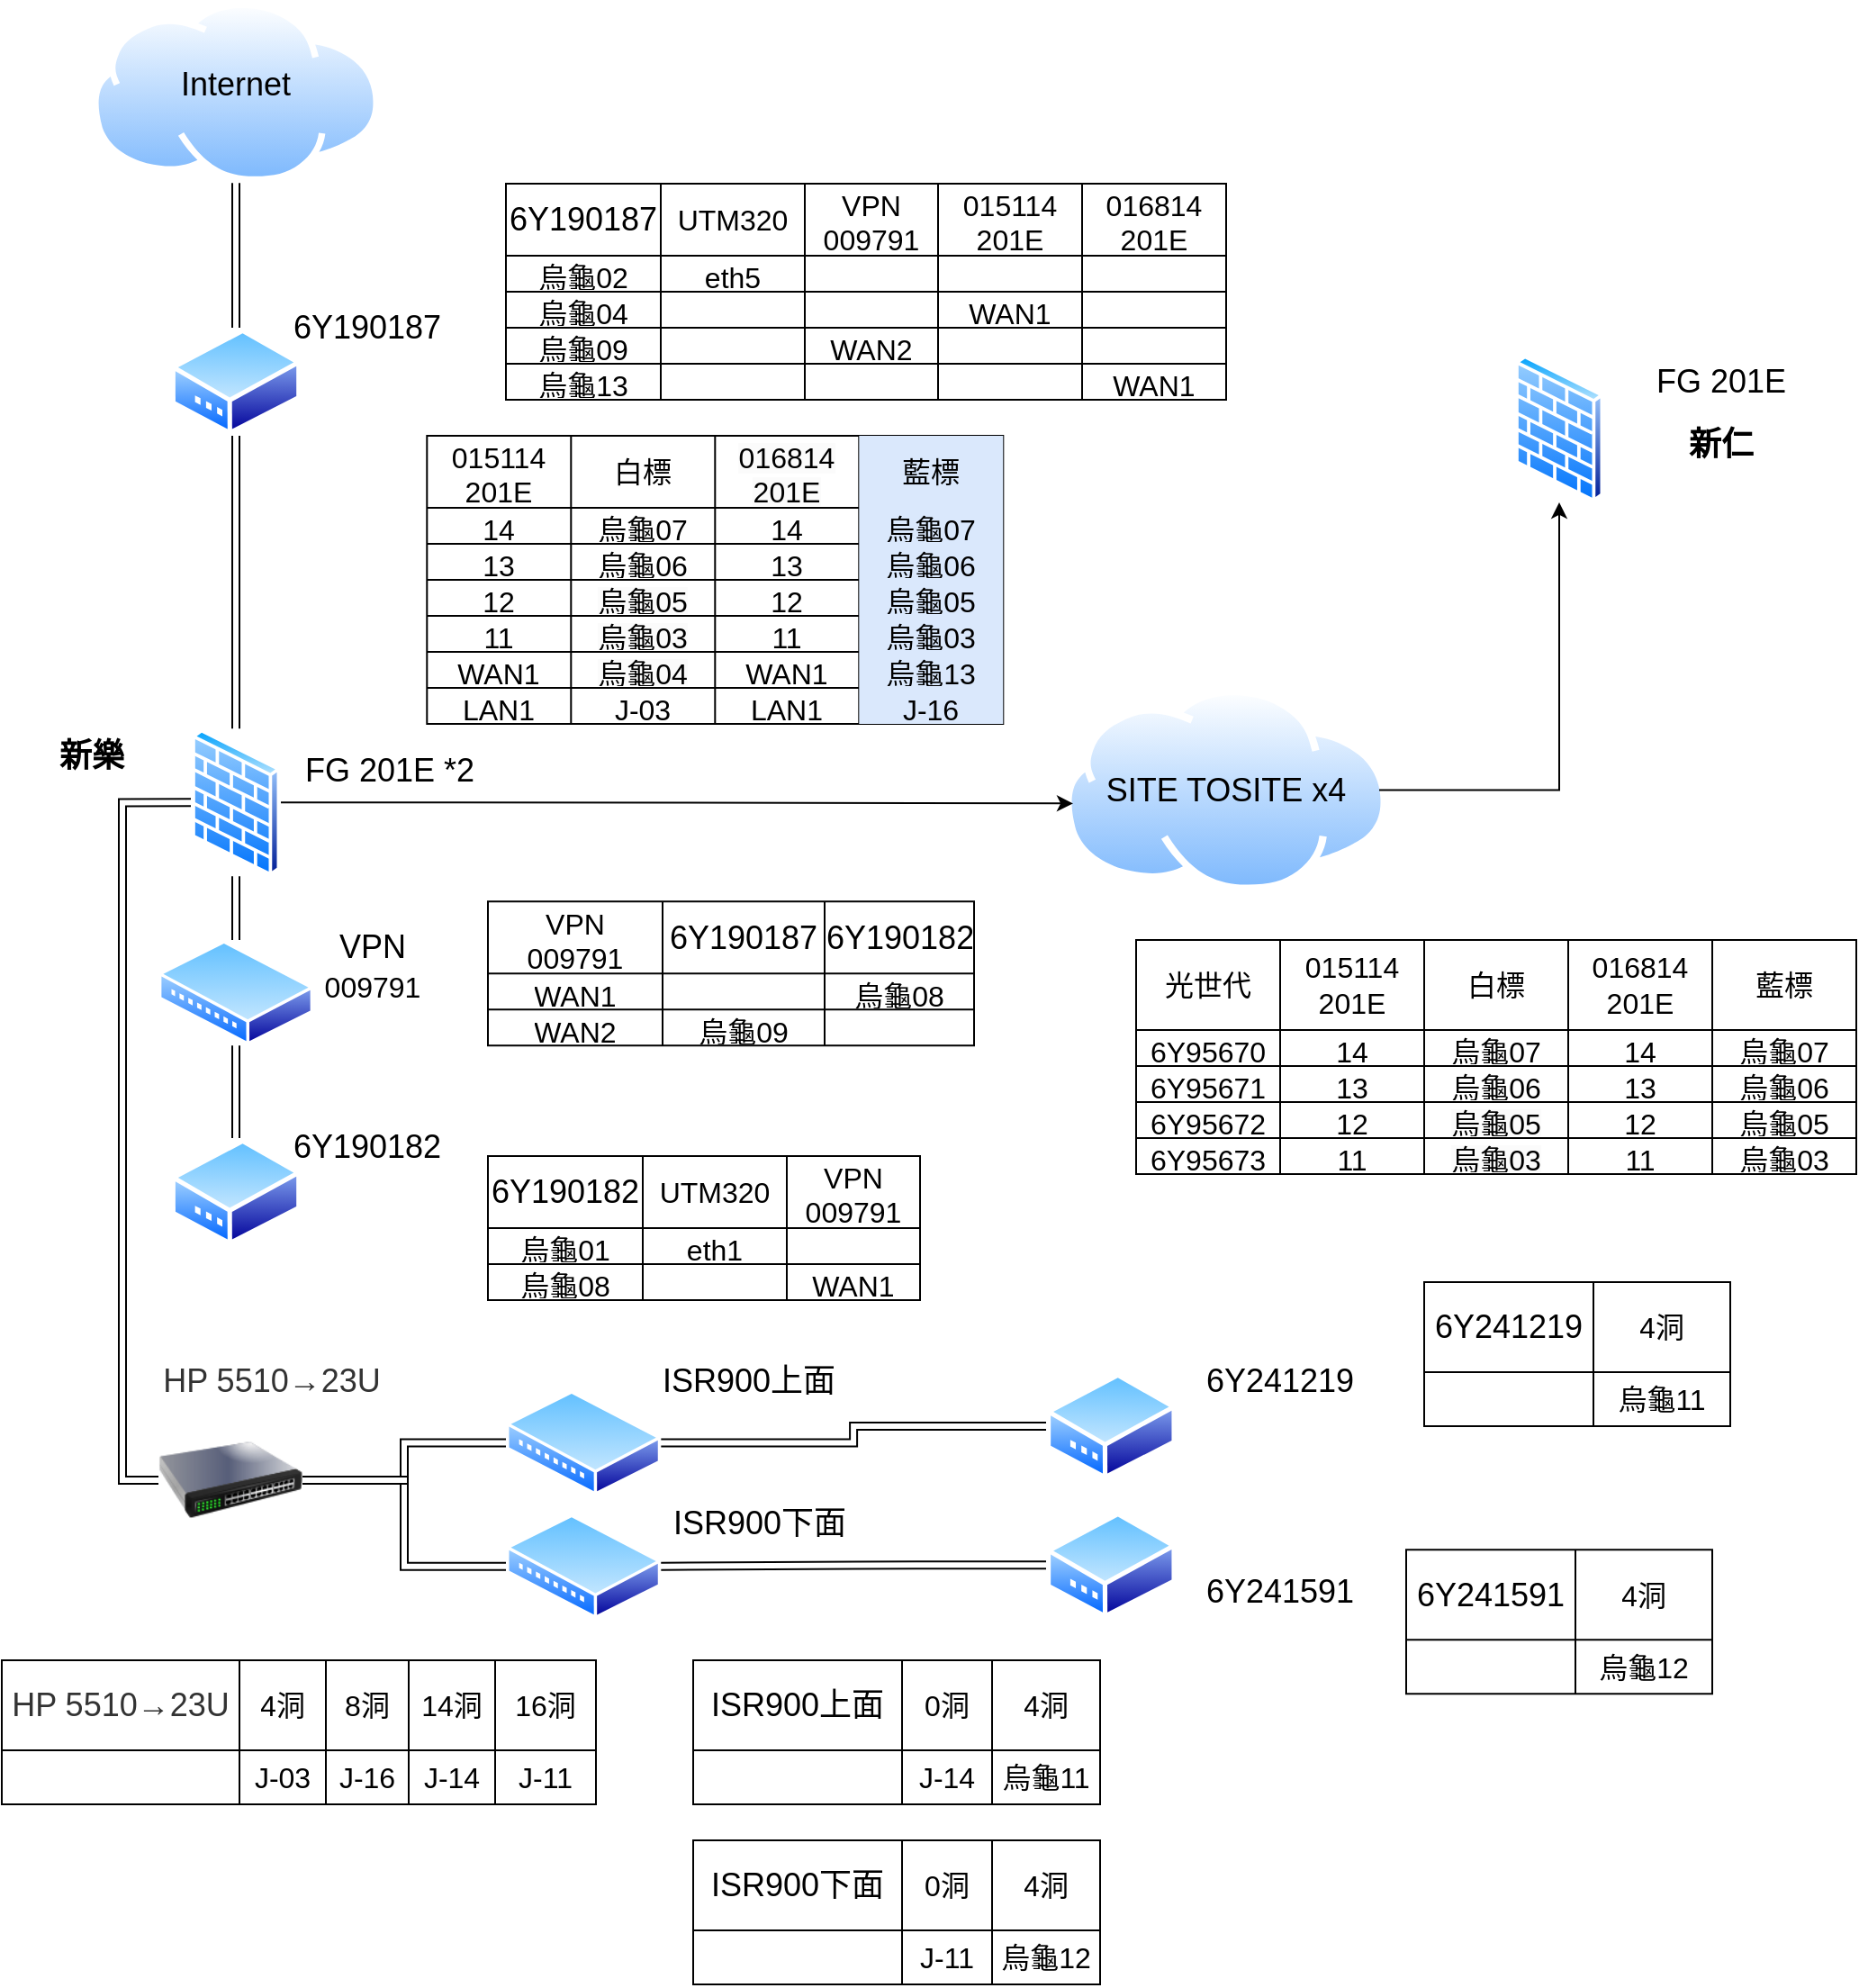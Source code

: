 <mxfile version="24.2.5" type="github">
  <diagram name="Page-1" id="822b0af5-4adb-64df-f703-e8dfc1f81529">
    <mxGraphModel dx="1661" dy="2576" grid="1" gridSize="10" guides="1" tooltips="1" connect="1" arrows="1" fold="1" page="1" pageScale="1" pageWidth="1100" pageHeight="850" background="none" math="0" shadow="0">
      <root>
        <mxCell id="0" />
        <mxCell id="1" parent="0" />
        <mxCell id="wyCytl5eD_phJpHqxvLd-6" value="" style="group" vertex="1" connectable="0" parent="1">
          <mxGeometry x="70" y="-845.8" width="160" height="100.8" as="geometry" />
        </mxCell>
        <mxCell id="wyCytl5eD_phJpHqxvLd-5" value="" style="image;aspect=fixed;perimeter=ellipsePerimeter;html=1;align=center;shadow=0;dashed=0;spacingTop=3;image=img/lib/active_directory/internet_cloud.svg;strokeColor=default;verticalAlign=middle;fontFamily=Helvetica;fontSize=12;fontColor=default;fillColor=default;" vertex="1" parent="wyCytl5eD_phJpHqxvLd-6">
          <mxGeometry y="-65.4" width="160" height="100.8" as="geometry" />
        </mxCell>
        <mxCell id="wyCytl5eD_phJpHqxvLd-7" value="" style="group" vertex="1" connectable="0" parent="1">
          <mxGeometry x="630" y="-530" width="160" height="113.4" as="geometry" />
        </mxCell>
        <mxCell id="wyCytl5eD_phJpHqxvLd-8" value="" style="image;aspect=fixed;perimeter=ellipsePerimeter;html=1;align=center;shadow=0;dashed=0;spacingTop=3;image=img/lib/active_directory/internet_cloud.svg;strokeColor=default;verticalAlign=middle;fontFamily=Helvetica;fontSize=12;fontColor=default;fillColor=default;" vertex="1" parent="wyCytl5eD_phJpHqxvLd-7">
          <mxGeometry x="-20" width="180" height="113.4" as="geometry" />
        </mxCell>
        <mxCell id="wyCytl5eD_phJpHqxvLd-9" value="&lt;font style=&quot;font-size: 18px;&quot;&gt;SITE TOSITE x4&lt;/font&gt;" style="text;strokeColor=none;align=center;fillColor=none;html=1;verticalAlign=middle;whiteSpace=wrap;rounded=0;" vertex="1" parent="wyCytl5eD_phJpHqxvLd-7">
          <mxGeometry x="-15" y="41.7" width="170" height="30" as="geometry" />
        </mxCell>
        <mxCell id="wyCytl5eD_phJpHqxvLd-23" style="edgeStyle=orthogonalEdgeStyle;rounded=0;orthogonalLoop=1;jettySize=auto;html=1;exitX=0.5;exitY=1;exitDx=0;exitDy=0;fontFamily=Helvetica;fontSize=12;fontColor=default;shape=link;" edge="1" parent="1" source="wyCytl5eD_phJpHqxvLd-10" target="wyCytl5eD_phJpHqxvLd-13">
          <mxGeometry relative="1" as="geometry" />
        </mxCell>
        <mxCell id="wyCytl5eD_phJpHqxvLd-10" value="" style="image;aspect=fixed;perimeter=ellipsePerimeter;html=1;align=center;shadow=0;dashed=0;spacingTop=3;image=img/lib/active_directory/modem.svg;strokeColor=default;verticalAlign=middle;fontFamily=Helvetica;fontSize=12;fontColor=default;fillColor=default;" vertex="1" parent="1">
          <mxGeometry x="113.86" y="-730" width="72.29" height="60" as="geometry" />
        </mxCell>
        <mxCell id="wyCytl5eD_phJpHqxvLd-12" value="" style="image;aspect=fixed;perimeter=ellipsePerimeter;html=1;align=center;shadow=0;dashed=0;spacingTop=3;image=img/lib/active_directory/modem.svg;strokeColor=default;verticalAlign=middle;fontFamily=Helvetica;fontSize=12;fontColor=default;fillColor=default;" vertex="1" parent="1">
          <mxGeometry x="113.86" y="-280" width="72.29" height="60" as="geometry" />
        </mxCell>
        <mxCell id="wyCytl5eD_phJpHqxvLd-24" style="edgeStyle=orthogonalEdgeStyle;rounded=0;orthogonalLoop=1;jettySize=auto;html=1;exitX=0.5;exitY=1;exitDx=0;exitDy=0;fontFamily=Helvetica;fontSize=12;fontColor=default;shape=link;" edge="1" parent="1" source="wyCytl5eD_phJpHqxvLd-13" target="wyCytl5eD_phJpHqxvLd-15">
          <mxGeometry relative="1" as="geometry" />
        </mxCell>
        <mxCell id="wyCytl5eD_phJpHqxvLd-27" style="edgeStyle=orthogonalEdgeStyle;rounded=0;orthogonalLoop=1;jettySize=auto;html=1;exitX=1;exitY=0.5;exitDx=0;exitDy=0;entryX=0;entryY=0.75;entryDx=0;entryDy=0;fontFamily=Helvetica;fontSize=12;fontColor=default;" edge="1" parent="1" source="wyCytl5eD_phJpHqxvLd-13" target="wyCytl5eD_phJpHqxvLd-9">
          <mxGeometry relative="1" as="geometry" />
        </mxCell>
        <mxCell id="wyCytl5eD_phJpHqxvLd-342" style="edgeStyle=orthogonalEdgeStyle;rounded=0;orthogonalLoop=1;jettySize=auto;html=1;exitX=0;exitY=0.5;exitDx=0;exitDy=0;entryX=0;entryY=0.5;entryDx=0;entryDy=0;fontFamily=Helvetica;fontSize=12;fontColor=default;shape=link;" edge="1" parent="1" source="wyCytl5eD_phJpHqxvLd-13" target="wyCytl5eD_phJpHqxvLd-341">
          <mxGeometry relative="1" as="geometry" />
        </mxCell>
        <mxCell id="wyCytl5eD_phJpHqxvLd-13" value="" style="image;aspect=fixed;perimeter=ellipsePerimeter;html=1;align=center;shadow=0;dashed=0;spacingTop=3;image=img/lib/active_directory/firewall.svg;strokeColor=default;verticalAlign=middle;fontFamily=Helvetica;fontSize=12;fontColor=default;fillColor=default;" vertex="1" parent="1">
          <mxGeometry x="125" y="-507.32" width="50" height="81.97" as="geometry" />
        </mxCell>
        <mxCell id="wyCytl5eD_phJpHqxvLd-25" style="rounded=0;orthogonalLoop=1;jettySize=auto;html=1;exitX=0.5;exitY=1;exitDx=0;exitDy=0;fontFamily=Helvetica;fontSize=12;fontColor=default;shape=link;" edge="1" parent="1" source="wyCytl5eD_phJpHqxvLd-15" target="wyCytl5eD_phJpHqxvLd-12">
          <mxGeometry relative="1" as="geometry" />
        </mxCell>
        <mxCell id="wyCytl5eD_phJpHqxvLd-15" value="" style="image;aspect=fixed;perimeter=ellipsePerimeter;html=1;align=center;shadow=0;dashed=0;spacingTop=3;image=img/lib/active_directory/wiring_hub.svg;strokeColor=default;verticalAlign=middle;fontFamily=Helvetica;fontSize=12;fontColor=default;fillColor=default;" vertex="1" parent="1">
          <mxGeometry x="106.93" y="-390" width="86.14" height="58.58" as="geometry" />
        </mxCell>
        <mxCell id="wyCytl5eD_phJpHqxvLd-16" value="&lt;font style=&quot;font-size: 18px;&quot;&gt;6Y190187&lt;/font&gt;" style="text;html=1;align=center;verticalAlign=middle;whiteSpace=wrap;rounded=0;fontFamily=Helvetica;fontSize=12;fontColor=default;" vertex="1" parent="1">
          <mxGeometry x="193.07" y="-745" width="60" height="30" as="geometry" />
        </mxCell>
        <mxCell id="wyCytl5eD_phJpHqxvLd-17" value="&lt;font style=&quot;font-size: 18px;&quot;&gt;6Y190182&lt;/font&gt;" style="text;html=1;align=center;verticalAlign=middle;whiteSpace=wrap;rounded=0;fontFamily=Helvetica;fontSize=12;fontColor=default;" vertex="1" parent="1">
          <mxGeometry x="193.07" y="-290" width="60" height="30" as="geometry" />
        </mxCell>
        <mxCell id="wyCytl5eD_phJpHqxvLd-19" value="&lt;font style=&quot;font-size: 18px;&quot;&gt;FG 201E *2&lt;/font&gt;" style="text;html=1;align=center;verticalAlign=middle;whiteSpace=wrap;rounded=0;fontFamily=Helvetica;fontSize=12;fontColor=default;" vertex="1" parent="1">
          <mxGeometry x="181.15" y="-499.31" width="108.85" height="30" as="geometry" />
        </mxCell>
        <mxCell id="wyCytl5eD_phJpHqxvLd-20" value="&lt;font style=&quot;font-size: 18px;&quot;&gt;VPN&lt;/font&gt;&lt;div&gt;&lt;font style=&quot;font-size: 18px;&quot;&gt;&lt;span style=&quot;font-size: 16px;&quot;&gt;009791&lt;/span&gt;&lt;br&gt;&lt;/font&gt;&lt;/div&gt;" style="text;html=1;align=center;verticalAlign=middle;whiteSpace=wrap;rounded=0;fontFamily=Helvetica;fontSize=12;fontColor=default;" vertex="1" parent="1">
          <mxGeometry x="196.15" y="-390" width="60" height="30" as="geometry" />
        </mxCell>
        <mxCell id="wyCytl5eD_phJpHqxvLd-21" value="" style="image;aspect=fixed;perimeter=ellipsePerimeter;html=1;align=center;shadow=0;dashed=0;spacingTop=3;image=img/lib/active_directory/firewall.svg;strokeColor=default;verticalAlign=middle;fontFamily=Helvetica;fontSize=12;fontColor=default;fillColor=default;" vertex="1" parent="1">
          <mxGeometry x="860" y="-715.0" width="50" height="81.97" as="geometry" />
        </mxCell>
        <mxCell id="wyCytl5eD_phJpHqxvLd-22" style="edgeStyle=orthogonalEdgeStyle;rounded=0;orthogonalLoop=1;jettySize=auto;html=1;exitX=0.5;exitY=1;exitDx=0;exitDy=0;fontFamily=Helvetica;fontSize=12;fontColor=default;shape=link;" edge="1" parent="1" source="wyCytl5eD_phJpHqxvLd-5" target="wyCytl5eD_phJpHqxvLd-10">
          <mxGeometry relative="1" as="geometry" />
        </mxCell>
        <mxCell id="wyCytl5eD_phJpHqxvLd-28" style="edgeStyle=orthogonalEdgeStyle;rounded=0;orthogonalLoop=1;jettySize=auto;html=1;exitX=1;exitY=0.5;exitDx=0;exitDy=0;fontFamily=Helvetica;fontSize=12;fontColor=default;" edge="1" parent="1" source="wyCytl5eD_phJpHqxvLd-9" target="wyCytl5eD_phJpHqxvLd-21">
          <mxGeometry relative="1" as="geometry" />
        </mxCell>
        <mxCell id="wyCytl5eD_phJpHqxvLd-29" value="&lt;font style=&quot;font-size: 18px;&quot;&gt;FG 201E&lt;/font&gt;" style="text;html=1;align=center;verticalAlign=middle;whiteSpace=wrap;rounded=0;fontFamily=Helvetica;fontSize=12;fontColor=default;" vertex="1" parent="1">
          <mxGeometry x="930" y="-715" width="90" height="30" as="geometry" />
        </mxCell>
        <mxCell id="wyCytl5eD_phJpHqxvLd-31" value="&lt;font style=&quot;font-size: 18px;&quot;&gt;&lt;b&gt;新仁&lt;/b&gt;&lt;/font&gt;" style="text;html=1;align=center;verticalAlign=middle;whiteSpace=wrap;rounded=0;fontFamily=Helvetica;fontSize=12;fontColor=default;" vertex="1" parent="1">
          <mxGeometry x="945" y="-680" width="60" height="30" as="geometry" />
        </mxCell>
        <mxCell id="wyCytl5eD_phJpHqxvLd-34" value="&lt;font style=&quot;font-size: 18px;&quot;&gt;&lt;b&gt;新樂&lt;/b&gt;&lt;/font&gt;" style="text;html=1;align=center;verticalAlign=middle;whiteSpace=wrap;rounded=0;fontFamily=Helvetica;fontSize=12;fontColor=default;" vertex="1" parent="1">
          <mxGeometry x="40.0" y="-507.32" width="60" height="30" as="geometry" />
        </mxCell>
        <mxCell id="wyCytl5eD_phJpHqxvLd-98" value="" style="shape=table;startSize=0;container=1;collapsible=0;childLayout=tableLayout;fontSize=16;strokeColor=default;align=center;verticalAlign=middle;fontFamily=Helvetica;fontColor=default;fillColor=default;" vertex="1" parent="1">
          <mxGeometry x="256.15" y="-670" width="320" height="160" as="geometry" />
        </mxCell>
        <mxCell id="wyCytl5eD_phJpHqxvLd-127" style="shape=tableRow;horizontal=0;startSize=0;swimlaneHead=0;swimlaneBody=0;strokeColor=inherit;top=0;left=0;bottom=0;right=0;collapsible=0;dropTarget=0;fillColor=none;points=[[0,0.5],[1,0.5]];portConstraint=eastwest;fontSize=16;align=center;verticalAlign=middle;fontFamily=Helvetica;fontColor=default;" vertex="1" parent="wyCytl5eD_phJpHqxvLd-98">
          <mxGeometry width="320" height="40" as="geometry" />
        </mxCell>
        <mxCell id="wyCytl5eD_phJpHqxvLd-128" value="015114&lt;br&gt;201E" style="shape=partialRectangle;html=1;connectable=0;strokeColor=inherit;overflow=hidden;fillColor=none;top=0;left=0;bottom=0;right=0;pointerEvents=1;fontSize=16;align=center;verticalAlign=middle;fontFamily=Helvetica;fontColor=default;whiteSpace=wrap;" vertex="1" parent="wyCytl5eD_phJpHqxvLd-127">
          <mxGeometry width="80" height="40" as="geometry">
            <mxRectangle width="80" height="40" as="alternateBounds" />
          </mxGeometry>
        </mxCell>
        <mxCell id="wyCytl5eD_phJpHqxvLd-131" value="白標" style="shape=partialRectangle;html=1;whiteSpace=wrap;connectable=0;strokeColor=inherit;overflow=hidden;fillColor=none;top=0;left=0;bottom=0;right=0;pointerEvents=1;fontSize=16;align=center;verticalAlign=middle;fontFamily=Helvetica;fontColor=default;" vertex="1" parent="wyCytl5eD_phJpHqxvLd-127">
          <mxGeometry x="80" width="80" height="40" as="geometry">
            <mxRectangle width="80" height="40" as="alternateBounds" />
          </mxGeometry>
        </mxCell>
        <mxCell id="wyCytl5eD_phJpHqxvLd-334" value="&lt;span style=&quot;color: rgb(0, 0, 0); font-family: Helvetica; font-size: 16px; font-style: normal; font-variant-ligatures: normal; font-variant-caps: normal; font-weight: 400; letter-spacing: normal; orphans: 2; text-align: center; text-indent: 0px; text-transform: none; widows: 2; word-spacing: 0px; -webkit-text-stroke-width: 0px; white-space: normal; background-color: rgb(251, 251, 251); text-decoration-thickness: initial; text-decoration-style: initial; text-decoration-color: initial; display: inline !important; float: none;&quot;&gt;016814&lt;/span&gt;&lt;br style=&quot;forced-color-adjust: none; color: rgb(0, 0, 0); font-family: Helvetica; font-size: 16px; font-style: normal; font-variant-ligatures: normal; font-variant-caps: normal; font-weight: 400; letter-spacing: normal; orphans: 2; text-align: center; text-indent: 0px; text-transform: none; widows: 2; word-spacing: 0px; -webkit-text-stroke-width: 0px; white-space: normal; background-color: rgb(251, 251, 251); text-decoration-thickness: initial; text-decoration-style: initial; text-decoration-color: initial;&quot;&gt;&lt;span style=&quot;color: rgb(0, 0, 0); font-family: Helvetica; font-size: 16px; font-style: normal; font-variant-ligatures: normal; font-variant-caps: normal; font-weight: 400; letter-spacing: normal; orphans: 2; text-align: center; text-indent: 0px; text-transform: none; widows: 2; word-spacing: 0px; -webkit-text-stroke-width: 0px; white-space: normal; background-color: rgb(251, 251, 251); text-decoration-thickness: initial; text-decoration-style: initial; text-decoration-color: initial; display: inline !important; float: none;&quot;&gt;201E&lt;/span&gt;&lt;div&gt;&lt;br/&gt;&lt;/div&gt;" style="shape=partialRectangle;html=1;whiteSpace=wrap;connectable=0;strokeColor=inherit;overflow=hidden;fillColor=none;top=0;left=0;bottom=0;right=0;pointerEvents=1;fontSize=16;align=center;verticalAlign=middle;fontFamily=Helvetica;fontColor=default;" vertex="1" parent="wyCytl5eD_phJpHqxvLd-127">
          <mxGeometry x="160" width="80" height="40" as="geometry">
            <mxRectangle width="80" height="40" as="alternateBounds" />
          </mxGeometry>
        </mxCell>
        <mxCell id="wyCytl5eD_phJpHqxvLd-132" value="藍標" style="shape=partialRectangle;html=1;whiteSpace=wrap;connectable=0;strokeColor=#6c8ebf;overflow=hidden;fillColor=#dae8fc;top=0;left=0;bottom=0;right=0;pointerEvents=1;fontSize=16;align=center;verticalAlign=middle;fontFamily=Helvetica;" vertex="1" parent="wyCytl5eD_phJpHqxvLd-127">
          <mxGeometry x="240" width="80" height="40" as="geometry">
            <mxRectangle width="80" height="40" as="alternateBounds" />
          </mxGeometry>
        </mxCell>
        <mxCell id="wyCytl5eD_phJpHqxvLd-117" style="shape=tableRow;horizontal=0;startSize=0;swimlaneHead=0;swimlaneBody=0;strokeColor=inherit;top=0;left=0;bottom=0;right=0;collapsible=0;dropTarget=0;fillColor=none;points=[[0,0.5],[1,0.5]];portConstraint=eastwest;fontSize=16;align=center;verticalAlign=middle;fontFamily=Helvetica;fontColor=default;" vertex="1" parent="wyCytl5eD_phJpHqxvLd-98">
          <mxGeometry y="40" width="320" height="20" as="geometry" />
        </mxCell>
        <mxCell id="wyCytl5eD_phJpHqxvLd-118" value="14" style="shape=partialRectangle;html=1;connectable=0;strokeColor=inherit;overflow=hidden;fillColor=none;top=0;left=0;bottom=0;right=0;pointerEvents=1;fontSize=16;align=center;verticalAlign=middle;fontFamily=Helvetica;fontColor=default;whiteSpace=wrap;" vertex="1" parent="wyCytl5eD_phJpHqxvLd-117">
          <mxGeometry width="80" height="20" as="geometry">
            <mxRectangle width="80" height="20" as="alternateBounds" />
          </mxGeometry>
        </mxCell>
        <mxCell id="wyCytl5eD_phJpHqxvLd-121" value="烏龜07" style="shape=partialRectangle;html=1;whiteSpace=wrap;connectable=0;strokeColor=inherit;overflow=hidden;fillColor=none;top=0;left=0;bottom=0;right=0;pointerEvents=1;fontSize=16;align=center;verticalAlign=middle;fontFamily=Helvetica;fontColor=default;" vertex="1" parent="wyCytl5eD_phJpHqxvLd-117">
          <mxGeometry x="80" width="80" height="20" as="geometry">
            <mxRectangle width="80" height="20" as="alternateBounds" />
          </mxGeometry>
        </mxCell>
        <mxCell id="wyCytl5eD_phJpHqxvLd-335" value="14" style="shape=partialRectangle;html=1;whiteSpace=wrap;connectable=0;strokeColor=inherit;overflow=hidden;fillColor=none;top=0;left=0;bottom=0;right=0;pointerEvents=1;fontSize=16;align=center;verticalAlign=middle;fontFamily=Helvetica;fontColor=default;" vertex="1" parent="wyCytl5eD_phJpHqxvLd-117">
          <mxGeometry x="160" width="80" height="20" as="geometry">
            <mxRectangle width="80" height="20" as="alternateBounds" />
          </mxGeometry>
        </mxCell>
        <mxCell id="wyCytl5eD_phJpHqxvLd-122" value="烏龜07" style="shape=partialRectangle;html=1;whiteSpace=wrap;connectable=0;strokeColor=#6c8ebf;overflow=hidden;fillColor=#dae8fc;top=0;left=0;bottom=0;right=0;pointerEvents=1;fontSize=16;align=center;verticalAlign=middle;fontFamily=Helvetica;" vertex="1" parent="wyCytl5eD_phJpHqxvLd-117">
          <mxGeometry x="240" width="80" height="20" as="geometry">
            <mxRectangle width="80" height="20" as="alternateBounds" />
          </mxGeometry>
        </mxCell>
        <mxCell id="wyCytl5eD_phJpHqxvLd-99" value="" style="shape=tableRow;horizontal=0;startSize=0;swimlaneHead=0;swimlaneBody=0;strokeColor=inherit;top=0;left=0;bottom=0;right=0;collapsible=0;dropTarget=0;fillColor=none;points=[[0,0.5],[1,0.5]];portConstraint=eastwest;fontSize=16;align=center;verticalAlign=middle;fontFamily=Helvetica;fontColor=default;" vertex="1" parent="wyCytl5eD_phJpHqxvLd-98">
          <mxGeometry y="60" width="320" height="20" as="geometry" />
        </mxCell>
        <mxCell id="wyCytl5eD_phJpHqxvLd-100" value="13" style="shape=partialRectangle;html=1;whiteSpace=wrap;connectable=0;strokeColor=inherit;overflow=hidden;fillColor=none;top=0;left=0;bottom=0;right=0;pointerEvents=1;fontSize=16;align=center;verticalAlign=middle;fontFamily=Helvetica;fontColor=default;" vertex="1" parent="wyCytl5eD_phJpHqxvLd-99">
          <mxGeometry width="80" height="20" as="geometry">
            <mxRectangle width="80" height="20" as="alternateBounds" />
          </mxGeometry>
        </mxCell>
        <mxCell id="wyCytl5eD_phJpHqxvLd-111" value="烏龜06" style="shape=partialRectangle;html=1;whiteSpace=wrap;connectable=0;strokeColor=inherit;overflow=hidden;fillColor=none;top=0;left=0;bottom=0;right=0;pointerEvents=1;fontSize=16;align=center;verticalAlign=middle;fontFamily=Helvetica;fontColor=default;" vertex="1" parent="wyCytl5eD_phJpHqxvLd-99">
          <mxGeometry x="80" width="80" height="20" as="geometry">
            <mxRectangle width="80" height="20" as="alternateBounds" />
          </mxGeometry>
        </mxCell>
        <mxCell id="wyCytl5eD_phJpHqxvLd-336" value="13" style="shape=partialRectangle;html=1;whiteSpace=wrap;connectable=0;strokeColor=inherit;overflow=hidden;fillColor=none;top=0;left=0;bottom=0;right=0;pointerEvents=1;fontSize=16;align=center;verticalAlign=middle;fontFamily=Helvetica;fontColor=default;" vertex="1" parent="wyCytl5eD_phJpHqxvLd-99">
          <mxGeometry x="160" width="80" height="20" as="geometry">
            <mxRectangle width="80" height="20" as="alternateBounds" />
          </mxGeometry>
        </mxCell>
        <mxCell id="wyCytl5eD_phJpHqxvLd-102" value="烏龜06" style="shape=partialRectangle;html=1;whiteSpace=wrap;connectable=0;strokeColor=#6c8ebf;overflow=hidden;fillColor=#dae8fc;top=0;left=0;bottom=0;right=0;pointerEvents=1;fontSize=16;align=center;verticalAlign=middle;fontFamily=Helvetica;" vertex="1" parent="wyCytl5eD_phJpHqxvLd-99">
          <mxGeometry x="240" width="80" height="20" as="geometry">
            <mxRectangle width="80" height="20" as="alternateBounds" />
          </mxGeometry>
        </mxCell>
        <mxCell id="wyCytl5eD_phJpHqxvLd-103" value="" style="shape=tableRow;horizontal=0;startSize=0;swimlaneHead=0;swimlaneBody=0;strokeColor=inherit;top=0;left=0;bottom=0;right=0;collapsible=0;dropTarget=0;fillColor=none;points=[[0,0.5],[1,0.5]];portConstraint=eastwest;fontSize=16;align=center;verticalAlign=middle;fontFamily=Helvetica;fontColor=default;" vertex="1" parent="wyCytl5eD_phJpHqxvLd-98">
          <mxGeometry y="80" width="320" height="20" as="geometry" />
        </mxCell>
        <mxCell id="wyCytl5eD_phJpHqxvLd-104" value="12" style="shape=partialRectangle;html=1;whiteSpace=wrap;connectable=0;strokeColor=inherit;overflow=hidden;fillColor=none;top=0;left=0;bottom=0;right=0;pointerEvents=1;fontSize=16;align=center;verticalAlign=middle;fontFamily=Helvetica;fontColor=default;" vertex="1" parent="wyCytl5eD_phJpHqxvLd-103">
          <mxGeometry width="80" height="20" as="geometry">
            <mxRectangle width="80" height="20" as="alternateBounds" />
          </mxGeometry>
        </mxCell>
        <mxCell id="wyCytl5eD_phJpHqxvLd-112" value="&lt;span style=&quot;color: rgb(0, 0, 0); font-family: Helvetica; font-size: 16px; font-style: normal; font-variant-ligatures: normal; font-variant-caps: normal; font-weight: 400; letter-spacing: normal; orphans: 2; text-align: center; text-indent: 0px; text-transform: none; widows: 2; word-spacing: 0px; -webkit-text-stroke-width: 0px; white-space: normal; background-color: rgb(251, 251, 251); text-decoration-thickness: initial; text-decoration-style: initial; text-decoration-color: initial; display: inline !important; float: none;&quot;&gt;烏龜05&lt;/span&gt;" style="shape=partialRectangle;html=1;whiteSpace=wrap;connectable=0;strokeColor=inherit;overflow=hidden;fillColor=none;top=0;left=0;bottom=0;right=0;pointerEvents=1;fontSize=16;align=center;verticalAlign=middle;fontFamily=Helvetica;fontColor=default;" vertex="1" parent="wyCytl5eD_phJpHqxvLd-103">
          <mxGeometry x="80" width="80" height="20" as="geometry">
            <mxRectangle width="80" height="20" as="alternateBounds" />
          </mxGeometry>
        </mxCell>
        <mxCell id="wyCytl5eD_phJpHqxvLd-337" value="12" style="shape=partialRectangle;html=1;whiteSpace=wrap;connectable=0;strokeColor=inherit;overflow=hidden;fillColor=none;top=0;left=0;bottom=0;right=0;pointerEvents=1;fontSize=16;align=center;verticalAlign=middle;fontFamily=Helvetica;fontColor=default;" vertex="1" parent="wyCytl5eD_phJpHqxvLd-103">
          <mxGeometry x="160" width="80" height="20" as="geometry">
            <mxRectangle width="80" height="20" as="alternateBounds" />
          </mxGeometry>
        </mxCell>
        <mxCell id="wyCytl5eD_phJpHqxvLd-106" value="烏龜05" style="shape=partialRectangle;html=1;whiteSpace=wrap;connectable=0;strokeColor=#6c8ebf;overflow=hidden;fillColor=#dae8fc;top=0;left=0;bottom=0;right=0;pointerEvents=1;fontSize=16;align=center;verticalAlign=middle;fontFamily=Helvetica;" vertex="1" parent="wyCytl5eD_phJpHqxvLd-103">
          <mxGeometry x="240" width="80" height="20" as="geometry">
            <mxRectangle width="80" height="20" as="alternateBounds" />
          </mxGeometry>
        </mxCell>
        <mxCell id="wyCytl5eD_phJpHqxvLd-107" value="" style="shape=tableRow;horizontal=0;startSize=0;swimlaneHead=0;swimlaneBody=0;strokeColor=inherit;top=0;left=0;bottom=0;right=0;collapsible=0;dropTarget=0;fillColor=none;points=[[0,0.5],[1,0.5]];portConstraint=eastwest;fontSize=16;align=center;verticalAlign=middle;fontFamily=Helvetica;fontColor=default;" vertex="1" parent="wyCytl5eD_phJpHqxvLd-98">
          <mxGeometry y="100" width="320" height="20" as="geometry" />
        </mxCell>
        <mxCell id="wyCytl5eD_phJpHqxvLd-108" value="11" style="shape=partialRectangle;html=1;whiteSpace=wrap;connectable=0;strokeColor=inherit;overflow=hidden;fillColor=none;top=0;left=0;bottom=0;right=0;pointerEvents=1;fontSize=16;align=center;verticalAlign=middle;fontFamily=Helvetica;fontColor=default;" vertex="1" parent="wyCytl5eD_phJpHqxvLd-107">
          <mxGeometry width="80" height="20" as="geometry">
            <mxRectangle width="80" height="20" as="alternateBounds" />
          </mxGeometry>
        </mxCell>
        <mxCell id="wyCytl5eD_phJpHqxvLd-113" value="&lt;span style=&quot;color: rgb(0, 0, 0); font-family: Helvetica; font-size: 16px; font-style: normal; font-variant-ligatures: normal; font-variant-caps: normal; font-weight: 400; letter-spacing: normal; orphans: 2; text-align: center; text-indent: 0px; text-transform: none; widows: 2; word-spacing: 0px; -webkit-text-stroke-width: 0px; white-space: normal; background-color: rgb(251, 251, 251); text-decoration-thickness: initial; text-decoration-style: initial; text-decoration-color: initial; display: inline !important; float: none;&quot;&gt;烏龜03&lt;/span&gt;" style="shape=partialRectangle;html=1;whiteSpace=wrap;connectable=0;strokeColor=inherit;overflow=hidden;fillColor=none;top=0;left=0;bottom=0;right=0;pointerEvents=1;fontSize=16;align=center;verticalAlign=middle;fontFamily=Helvetica;fontColor=default;" vertex="1" parent="wyCytl5eD_phJpHqxvLd-107">
          <mxGeometry x="80" width="80" height="20" as="geometry">
            <mxRectangle width="80" height="20" as="alternateBounds" />
          </mxGeometry>
        </mxCell>
        <mxCell id="wyCytl5eD_phJpHqxvLd-338" value="11" style="shape=partialRectangle;html=1;whiteSpace=wrap;connectable=0;strokeColor=inherit;overflow=hidden;fillColor=none;top=0;left=0;bottom=0;right=0;pointerEvents=1;fontSize=16;align=center;verticalAlign=middle;fontFamily=Helvetica;fontColor=default;" vertex="1" parent="wyCytl5eD_phJpHqxvLd-107">
          <mxGeometry x="160" width="80" height="20" as="geometry">
            <mxRectangle width="80" height="20" as="alternateBounds" />
          </mxGeometry>
        </mxCell>
        <mxCell id="wyCytl5eD_phJpHqxvLd-110" value="烏龜03" style="shape=partialRectangle;html=1;whiteSpace=wrap;connectable=0;strokeColor=#6c8ebf;overflow=hidden;fillColor=#dae8fc;top=0;left=0;bottom=0;right=0;pointerEvents=1;fontSize=16;align=center;verticalAlign=middle;fontFamily=Helvetica;" vertex="1" parent="wyCytl5eD_phJpHqxvLd-107">
          <mxGeometry x="240" width="80" height="20" as="geometry">
            <mxRectangle width="80" height="20" as="alternateBounds" />
          </mxGeometry>
        </mxCell>
        <mxCell id="wyCytl5eD_phJpHqxvLd-308" style="shape=tableRow;horizontal=0;startSize=0;swimlaneHead=0;swimlaneBody=0;strokeColor=inherit;top=0;left=0;bottom=0;right=0;collapsible=0;dropTarget=0;fillColor=none;points=[[0,0.5],[1,0.5]];portConstraint=eastwest;fontSize=16;align=center;verticalAlign=middle;fontFamily=Helvetica;fontColor=default;" vertex="1" parent="wyCytl5eD_phJpHqxvLd-98">
          <mxGeometry y="120" width="320" height="20" as="geometry" />
        </mxCell>
        <mxCell id="wyCytl5eD_phJpHqxvLd-309" value="WAN1" style="shape=partialRectangle;html=1;whiteSpace=wrap;connectable=0;strokeColor=inherit;overflow=hidden;fillColor=none;top=0;left=0;bottom=0;right=0;pointerEvents=1;fontSize=16;align=center;verticalAlign=middle;fontFamily=Helvetica;fontColor=default;" vertex="1" parent="wyCytl5eD_phJpHqxvLd-308">
          <mxGeometry width="80" height="20" as="geometry">
            <mxRectangle width="80" height="20" as="alternateBounds" />
          </mxGeometry>
        </mxCell>
        <mxCell id="wyCytl5eD_phJpHqxvLd-311" value="&lt;span style=&quot;color: rgb(0, 0, 0); font-family: Helvetica; font-size: 16px; font-style: normal; font-variant-ligatures: normal; font-variant-caps: normal; font-weight: 400; letter-spacing: normal; orphans: 2; text-align: center; text-indent: 0px; text-transform: none; widows: 2; word-spacing: 0px; -webkit-text-stroke-width: 0px; white-space: normal; background-color: rgb(251, 251, 251); text-decoration-thickness: initial; text-decoration-style: initial; text-decoration-color: initial; display: inline !important; float: none;&quot;&gt;烏龜04&lt;/span&gt;" style="shape=partialRectangle;html=1;whiteSpace=wrap;connectable=0;strokeColor=inherit;overflow=hidden;fillColor=none;top=0;left=0;bottom=0;right=0;pointerEvents=1;fontSize=16;align=center;verticalAlign=middle;fontFamily=Helvetica;fontColor=default;" vertex="1" parent="wyCytl5eD_phJpHqxvLd-308">
          <mxGeometry x="80" width="80" height="20" as="geometry">
            <mxRectangle width="80" height="20" as="alternateBounds" />
          </mxGeometry>
        </mxCell>
        <mxCell id="wyCytl5eD_phJpHqxvLd-339" value="WAN1" style="shape=partialRectangle;html=1;whiteSpace=wrap;connectable=0;strokeColor=inherit;overflow=hidden;fillColor=none;top=0;left=0;bottom=0;right=0;pointerEvents=1;fontSize=16;align=center;verticalAlign=middle;fontFamily=Helvetica;fontColor=default;" vertex="1" parent="wyCytl5eD_phJpHqxvLd-308">
          <mxGeometry x="160" width="80" height="20" as="geometry">
            <mxRectangle width="80" height="20" as="alternateBounds" />
          </mxGeometry>
        </mxCell>
        <mxCell id="wyCytl5eD_phJpHqxvLd-312" value="烏龜13" style="shape=partialRectangle;html=1;whiteSpace=wrap;connectable=0;strokeColor=#6c8ebf;overflow=hidden;fillColor=#dae8fc;top=0;left=0;bottom=0;right=0;pointerEvents=1;fontSize=16;align=center;verticalAlign=middle;fontFamily=Helvetica;" vertex="1" parent="wyCytl5eD_phJpHqxvLd-308">
          <mxGeometry x="240" width="80" height="20" as="geometry">
            <mxRectangle width="80" height="20" as="alternateBounds" />
          </mxGeometry>
        </mxCell>
        <mxCell id="wyCytl5eD_phJpHqxvLd-303" style="shape=tableRow;horizontal=0;startSize=0;swimlaneHead=0;swimlaneBody=0;strokeColor=inherit;top=0;left=0;bottom=0;right=0;collapsible=0;dropTarget=0;fillColor=none;points=[[0,0.5],[1,0.5]];portConstraint=eastwest;fontSize=16;align=center;verticalAlign=middle;fontFamily=Helvetica;fontColor=default;" vertex="1" parent="wyCytl5eD_phJpHqxvLd-98">
          <mxGeometry y="140" width="320" height="20" as="geometry" />
        </mxCell>
        <mxCell id="wyCytl5eD_phJpHqxvLd-304" value="LAN1" style="shape=partialRectangle;html=1;whiteSpace=wrap;connectable=0;strokeColor=inherit;overflow=hidden;fillColor=none;top=0;left=0;bottom=0;right=0;pointerEvents=1;fontSize=16;align=center;verticalAlign=middle;fontFamily=Helvetica;fontColor=default;" vertex="1" parent="wyCytl5eD_phJpHqxvLd-303">
          <mxGeometry width="80" height="20" as="geometry">
            <mxRectangle width="80" height="20" as="alternateBounds" />
          </mxGeometry>
        </mxCell>
        <mxCell id="wyCytl5eD_phJpHqxvLd-306" value="J-03" style="shape=partialRectangle;html=1;whiteSpace=wrap;connectable=0;strokeColor=inherit;overflow=hidden;fillColor=none;top=0;left=0;bottom=0;right=0;pointerEvents=1;fontSize=16;align=center;verticalAlign=middle;fontFamily=Helvetica;fontColor=default;" vertex="1" parent="wyCytl5eD_phJpHqxvLd-303">
          <mxGeometry x="80" width="80" height="20" as="geometry">
            <mxRectangle width="80" height="20" as="alternateBounds" />
          </mxGeometry>
        </mxCell>
        <mxCell id="wyCytl5eD_phJpHqxvLd-340" value="LAN1" style="shape=partialRectangle;html=1;whiteSpace=wrap;connectable=0;strokeColor=inherit;overflow=hidden;fillColor=none;top=0;left=0;bottom=0;right=0;pointerEvents=1;fontSize=16;align=center;verticalAlign=middle;fontFamily=Helvetica;fontColor=default;" vertex="1" parent="wyCytl5eD_phJpHqxvLd-303">
          <mxGeometry x="160" width="80" height="20" as="geometry">
            <mxRectangle width="80" height="20" as="alternateBounds" />
          </mxGeometry>
        </mxCell>
        <mxCell id="wyCytl5eD_phJpHqxvLd-307" value="J-16" style="shape=partialRectangle;html=1;whiteSpace=wrap;connectable=0;strokeColor=#6c8ebf;overflow=hidden;fillColor=#dae8fc;top=0;left=0;bottom=0;right=0;pointerEvents=1;fontSize=16;align=center;verticalAlign=middle;fontFamily=Helvetica;" vertex="1" parent="wyCytl5eD_phJpHqxvLd-303">
          <mxGeometry x="240" width="80" height="20" as="geometry">
            <mxRectangle width="80" height="20" as="alternateBounds" />
          </mxGeometry>
        </mxCell>
        <mxCell id="wyCytl5eD_phJpHqxvLd-148" value="" style="shape=table;startSize=0;container=1;collapsible=0;childLayout=tableLayout;fontSize=16;strokeColor=default;align=center;verticalAlign=middle;fontFamily=Helvetica;fontColor=default;fillColor=default;" vertex="1" parent="1">
          <mxGeometry x="300" y="-810" width="400" height="120" as="geometry" />
        </mxCell>
        <mxCell id="wyCytl5eD_phJpHqxvLd-165" style="shape=tableRow;horizontal=0;startSize=0;swimlaneHead=0;swimlaneBody=0;strokeColor=inherit;top=0;left=0;bottom=0;right=0;collapsible=0;dropTarget=0;fillColor=none;points=[[0,0.5],[1,0.5]];portConstraint=eastwest;fontSize=16;align=center;verticalAlign=middle;fontFamily=Helvetica;fontColor=default;" vertex="1" parent="wyCytl5eD_phJpHqxvLd-148">
          <mxGeometry width="400" height="40" as="geometry" />
        </mxCell>
        <mxCell id="wyCytl5eD_phJpHqxvLd-166" value="&lt;span style=&quot;font-size: 18px;&quot;&gt;6Y190187&lt;/span&gt;" style="shape=partialRectangle;html=1;whiteSpace=wrap;connectable=0;strokeColor=inherit;overflow=hidden;fillColor=none;top=0;left=0;bottom=0;right=0;pointerEvents=1;fontSize=16;align=center;verticalAlign=middle;fontFamily=Helvetica;fontColor=default;" vertex="1" parent="wyCytl5eD_phJpHqxvLd-165">
          <mxGeometry width="86" height="40" as="geometry">
            <mxRectangle width="86" height="40" as="alternateBounds" />
          </mxGeometry>
        </mxCell>
        <mxCell id="wyCytl5eD_phJpHqxvLd-167" value="UTM320" style="shape=partialRectangle;html=1;whiteSpace=wrap;connectable=0;strokeColor=inherit;overflow=hidden;fillColor=none;top=0;left=0;bottom=0;right=0;pointerEvents=1;fontSize=16;align=center;verticalAlign=middle;fontFamily=Helvetica;fontColor=default;" vertex="1" parent="wyCytl5eD_phJpHqxvLd-165">
          <mxGeometry x="86" width="80" height="40" as="geometry">
            <mxRectangle width="80" height="40" as="alternateBounds" />
          </mxGeometry>
        </mxCell>
        <mxCell id="wyCytl5eD_phJpHqxvLd-168" value="VPN&lt;br&gt;009791" style="shape=partialRectangle;html=1;whiteSpace=wrap;connectable=0;strokeColor=inherit;overflow=hidden;fillColor=none;top=0;left=0;bottom=0;right=0;pointerEvents=1;fontSize=16;align=center;verticalAlign=middle;fontFamily=Helvetica;fontColor=default;" vertex="1" parent="wyCytl5eD_phJpHqxvLd-165">
          <mxGeometry x="166" width="74" height="40" as="geometry">
            <mxRectangle width="74" height="40" as="alternateBounds" />
          </mxGeometry>
        </mxCell>
        <mxCell id="wyCytl5eD_phJpHqxvLd-169" value="015114&lt;br&gt;201E" style="shape=partialRectangle;html=1;whiteSpace=wrap;connectable=0;strokeColor=inherit;overflow=hidden;fillColor=none;top=0;left=0;bottom=0;right=0;pointerEvents=1;fontSize=16;align=center;verticalAlign=middle;fontFamily=Helvetica;fontColor=default;" vertex="1" parent="wyCytl5eD_phJpHqxvLd-165">
          <mxGeometry x="240" width="80" height="40" as="geometry">
            <mxRectangle width="80" height="40" as="alternateBounds" />
          </mxGeometry>
        </mxCell>
        <mxCell id="wyCytl5eD_phJpHqxvLd-174" value="016814&lt;br&gt;201E" style="shape=partialRectangle;html=1;whiteSpace=wrap;connectable=0;strokeColor=inherit;overflow=hidden;fillColor=none;top=0;left=0;bottom=0;right=0;pointerEvents=1;fontSize=16;align=center;verticalAlign=middle;fontFamily=Helvetica;fontColor=default;" vertex="1" parent="wyCytl5eD_phJpHqxvLd-165">
          <mxGeometry x="320" width="80" height="40" as="geometry">
            <mxRectangle width="80" height="40" as="alternateBounds" />
          </mxGeometry>
        </mxCell>
        <mxCell id="wyCytl5eD_phJpHqxvLd-149" value="" style="shape=tableRow;horizontal=0;startSize=0;swimlaneHead=0;swimlaneBody=0;strokeColor=inherit;top=0;left=0;bottom=0;right=0;collapsible=0;dropTarget=0;fillColor=none;points=[[0,0.5],[1,0.5]];portConstraint=eastwest;fontSize=16;align=center;verticalAlign=middle;fontFamily=Helvetica;fontColor=default;" vertex="1" parent="wyCytl5eD_phJpHqxvLd-148">
          <mxGeometry y="40" width="400" height="20" as="geometry" />
        </mxCell>
        <mxCell id="wyCytl5eD_phJpHqxvLd-150" value="烏龜02" style="shape=partialRectangle;html=1;whiteSpace=wrap;connectable=0;strokeColor=inherit;overflow=hidden;fillColor=none;top=0;left=0;bottom=0;right=0;pointerEvents=1;fontSize=16;align=center;verticalAlign=middle;fontFamily=Helvetica;fontColor=default;" vertex="1" parent="wyCytl5eD_phJpHqxvLd-149">
          <mxGeometry width="86" height="20" as="geometry">
            <mxRectangle width="86" height="20" as="alternateBounds" />
          </mxGeometry>
        </mxCell>
        <mxCell id="wyCytl5eD_phJpHqxvLd-151" value="eth5" style="shape=partialRectangle;html=1;whiteSpace=wrap;connectable=0;strokeColor=inherit;overflow=hidden;fillColor=none;top=0;left=0;bottom=0;right=0;pointerEvents=1;fontSize=16;align=center;verticalAlign=middle;fontFamily=Helvetica;fontColor=default;" vertex="1" parent="wyCytl5eD_phJpHqxvLd-149">
          <mxGeometry x="86" width="80" height="20" as="geometry">
            <mxRectangle width="80" height="20" as="alternateBounds" />
          </mxGeometry>
        </mxCell>
        <mxCell id="wyCytl5eD_phJpHqxvLd-152" value="" style="shape=partialRectangle;html=1;whiteSpace=wrap;connectable=0;strokeColor=inherit;overflow=hidden;fillColor=none;top=0;left=0;bottom=0;right=0;pointerEvents=1;fontSize=16;align=center;verticalAlign=middle;fontFamily=Helvetica;fontColor=default;" vertex="1" parent="wyCytl5eD_phJpHqxvLd-149">
          <mxGeometry x="166" width="74" height="20" as="geometry">
            <mxRectangle width="74" height="20" as="alternateBounds" />
          </mxGeometry>
        </mxCell>
        <mxCell id="wyCytl5eD_phJpHqxvLd-170" style="shape=partialRectangle;html=1;whiteSpace=wrap;connectable=0;strokeColor=inherit;overflow=hidden;fillColor=none;top=0;left=0;bottom=0;right=0;pointerEvents=1;fontSize=16;align=center;verticalAlign=middle;fontFamily=Helvetica;fontColor=default;" vertex="1" parent="wyCytl5eD_phJpHqxvLd-149">
          <mxGeometry x="240" width="80" height="20" as="geometry">
            <mxRectangle width="80" height="20" as="alternateBounds" />
          </mxGeometry>
        </mxCell>
        <mxCell id="wyCytl5eD_phJpHqxvLd-175" style="shape=partialRectangle;html=1;whiteSpace=wrap;connectable=0;strokeColor=inherit;overflow=hidden;fillColor=none;top=0;left=0;bottom=0;right=0;pointerEvents=1;fontSize=16;align=center;verticalAlign=middle;fontFamily=Helvetica;fontColor=default;" vertex="1" parent="wyCytl5eD_phJpHqxvLd-149">
          <mxGeometry x="320" width="80" height="20" as="geometry">
            <mxRectangle width="80" height="20" as="alternateBounds" />
          </mxGeometry>
        </mxCell>
        <mxCell id="wyCytl5eD_phJpHqxvLd-153" value="" style="shape=tableRow;horizontal=0;startSize=0;swimlaneHead=0;swimlaneBody=0;strokeColor=inherit;top=0;left=0;bottom=0;right=0;collapsible=0;dropTarget=0;fillColor=none;points=[[0,0.5],[1,0.5]];portConstraint=eastwest;fontSize=16;align=center;verticalAlign=middle;fontFamily=Helvetica;fontColor=default;" vertex="1" parent="wyCytl5eD_phJpHqxvLd-148">
          <mxGeometry y="60" width="400" height="20" as="geometry" />
        </mxCell>
        <mxCell id="wyCytl5eD_phJpHqxvLd-154" value="烏龜04" style="shape=partialRectangle;html=1;whiteSpace=wrap;connectable=0;strokeColor=inherit;overflow=hidden;fillColor=none;top=0;left=0;bottom=0;right=0;pointerEvents=1;fontSize=16;align=center;verticalAlign=middle;fontFamily=Helvetica;fontColor=default;" vertex="1" parent="wyCytl5eD_phJpHqxvLd-153">
          <mxGeometry width="86" height="20" as="geometry">
            <mxRectangle width="86" height="20" as="alternateBounds" />
          </mxGeometry>
        </mxCell>
        <mxCell id="wyCytl5eD_phJpHqxvLd-155" value="" style="shape=partialRectangle;html=1;whiteSpace=wrap;connectable=0;strokeColor=inherit;overflow=hidden;fillColor=none;top=0;left=0;bottom=0;right=0;pointerEvents=1;fontSize=16;align=center;verticalAlign=middle;fontFamily=Helvetica;fontColor=default;" vertex="1" parent="wyCytl5eD_phJpHqxvLd-153">
          <mxGeometry x="86" width="80" height="20" as="geometry">
            <mxRectangle width="80" height="20" as="alternateBounds" />
          </mxGeometry>
        </mxCell>
        <mxCell id="wyCytl5eD_phJpHqxvLd-156" value="" style="shape=partialRectangle;html=1;whiteSpace=wrap;connectable=0;strokeColor=inherit;overflow=hidden;fillColor=none;top=0;left=0;bottom=0;right=0;pointerEvents=1;fontSize=16;align=center;verticalAlign=middle;fontFamily=Helvetica;fontColor=default;" vertex="1" parent="wyCytl5eD_phJpHqxvLd-153">
          <mxGeometry x="166" width="74" height="20" as="geometry">
            <mxRectangle width="74" height="20" as="alternateBounds" />
          </mxGeometry>
        </mxCell>
        <mxCell id="wyCytl5eD_phJpHqxvLd-171" value="WAN1" style="shape=partialRectangle;html=1;whiteSpace=wrap;connectable=0;strokeColor=inherit;overflow=hidden;fillColor=none;top=0;left=0;bottom=0;right=0;pointerEvents=1;fontSize=16;align=center;verticalAlign=middle;fontFamily=Helvetica;fontColor=default;" vertex="1" parent="wyCytl5eD_phJpHqxvLd-153">
          <mxGeometry x="240" width="80" height="20" as="geometry">
            <mxRectangle width="80" height="20" as="alternateBounds" />
          </mxGeometry>
        </mxCell>
        <mxCell id="wyCytl5eD_phJpHqxvLd-176" style="shape=partialRectangle;html=1;whiteSpace=wrap;connectable=0;strokeColor=inherit;overflow=hidden;fillColor=none;top=0;left=0;bottom=0;right=0;pointerEvents=1;fontSize=16;align=center;verticalAlign=middle;fontFamily=Helvetica;fontColor=default;" vertex="1" parent="wyCytl5eD_phJpHqxvLd-153">
          <mxGeometry x="320" width="80" height="20" as="geometry">
            <mxRectangle width="80" height="20" as="alternateBounds" />
          </mxGeometry>
        </mxCell>
        <mxCell id="wyCytl5eD_phJpHqxvLd-157" value="" style="shape=tableRow;horizontal=0;startSize=0;swimlaneHead=0;swimlaneBody=0;strokeColor=inherit;top=0;left=0;bottom=0;right=0;collapsible=0;dropTarget=0;fillColor=none;points=[[0,0.5],[1,0.5]];portConstraint=eastwest;fontSize=16;align=center;verticalAlign=middle;fontFamily=Helvetica;fontColor=default;" vertex="1" parent="wyCytl5eD_phJpHqxvLd-148">
          <mxGeometry y="80" width="400" height="20" as="geometry" />
        </mxCell>
        <mxCell id="wyCytl5eD_phJpHqxvLd-158" value="烏龜09" style="shape=partialRectangle;html=1;whiteSpace=wrap;connectable=0;strokeColor=inherit;overflow=hidden;fillColor=none;top=0;left=0;bottom=0;right=0;pointerEvents=1;fontSize=16;align=center;verticalAlign=middle;fontFamily=Helvetica;fontColor=default;" vertex="1" parent="wyCytl5eD_phJpHqxvLd-157">
          <mxGeometry width="86" height="20" as="geometry">
            <mxRectangle width="86" height="20" as="alternateBounds" />
          </mxGeometry>
        </mxCell>
        <mxCell id="wyCytl5eD_phJpHqxvLd-159" value="" style="shape=partialRectangle;html=1;whiteSpace=wrap;connectable=0;strokeColor=inherit;overflow=hidden;fillColor=none;top=0;left=0;bottom=0;right=0;pointerEvents=1;fontSize=16;align=center;verticalAlign=middle;fontFamily=Helvetica;fontColor=default;" vertex="1" parent="wyCytl5eD_phJpHqxvLd-157">
          <mxGeometry x="86" width="80" height="20" as="geometry">
            <mxRectangle width="80" height="20" as="alternateBounds" />
          </mxGeometry>
        </mxCell>
        <mxCell id="wyCytl5eD_phJpHqxvLd-160" value="WAN2" style="shape=partialRectangle;html=1;whiteSpace=wrap;connectable=0;strokeColor=inherit;overflow=hidden;fillColor=none;top=0;left=0;bottom=0;right=0;pointerEvents=1;fontSize=16;align=center;verticalAlign=middle;fontFamily=Helvetica;fontColor=default;" vertex="1" parent="wyCytl5eD_phJpHqxvLd-157">
          <mxGeometry x="166" width="74" height="20" as="geometry">
            <mxRectangle width="74" height="20" as="alternateBounds" />
          </mxGeometry>
        </mxCell>
        <mxCell id="wyCytl5eD_phJpHqxvLd-172" style="shape=partialRectangle;html=1;whiteSpace=wrap;connectable=0;strokeColor=inherit;overflow=hidden;fillColor=none;top=0;left=0;bottom=0;right=0;pointerEvents=1;fontSize=16;align=center;verticalAlign=middle;fontFamily=Helvetica;fontColor=default;" vertex="1" parent="wyCytl5eD_phJpHqxvLd-157">
          <mxGeometry x="240" width="80" height="20" as="geometry">
            <mxRectangle width="80" height="20" as="alternateBounds" />
          </mxGeometry>
        </mxCell>
        <mxCell id="wyCytl5eD_phJpHqxvLd-177" style="shape=partialRectangle;html=1;whiteSpace=wrap;connectable=0;strokeColor=inherit;overflow=hidden;fillColor=none;top=0;left=0;bottom=0;right=0;pointerEvents=1;fontSize=16;align=center;verticalAlign=middle;fontFamily=Helvetica;fontColor=default;" vertex="1" parent="wyCytl5eD_phJpHqxvLd-157">
          <mxGeometry x="320" width="80" height="20" as="geometry">
            <mxRectangle width="80" height="20" as="alternateBounds" />
          </mxGeometry>
        </mxCell>
        <mxCell id="wyCytl5eD_phJpHqxvLd-161" style="shape=tableRow;horizontal=0;startSize=0;swimlaneHead=0;swimlaneBody=0;strokeColor=inherit;top=0;left=0;bottom=0;right=0;collapsible=0;dropTarget=0;fillColor=none;points=[[0,0.5],[1,0.5]];portConstraint=eastwest;fontSize=16;align=center;verticalAlign=middle;fontFamily=Helvetica;fontColor=default;" vertex="1" parent="wyCytl5eD_phJpHqxvLd-148">
          <mxGeometry y="100" width="400" height="20" as="geometry" />
        </mxCell>
        <mxCell id="wyCytl5eD_phJpHqxvLd-162" value="烏龜13" style="shape=partialRectangle;html=1;whiteSpace=wrap;connectable=0;strokeColor=inherit;overflow=hidden;fillColor=none;top=0;left=0;bottom=0;right=0;pointerEvents=1;fontSize=16;align=center;verticalAlign=middle;fontFamily=Helvetica;fontColor=default;" vertex="1" parent="wyCytl5eD_phJpHqxvLd-161">
          <mxGeometry width="86" height="20" as="geometry">
            <mxRectangle width="86" height="20" as="alternateBounds" />
          </mxGeometry>
        </mxCell>
        <mxCell id="wyCytl5eD_phJpHqxvLd-163" style="shape=partialRectangle;html=1;whiteSpace=wrap;connectable=0;strokeColor=inherit;overflow=hidden;fillColor=none;top=0;left=0;bottom=0;right=0;pointerEvents=1;fontSize=16;align=center;verticalAlign=middle;fontFamily=Helvetica;fontColor=default;" vertex="1" parent="wyCytl5eD_phJpHqxvLd-161">
          <mxGeometry x="86" width="80" height="20" as="geometry">
            <mxRectangle width="80" height="20" as="alternateBounds" />
          </mxGeometry>
        </mxCell>
        <mxCell id="wyCytl5eD_phJpHqxvLd-164" style="shape=partialRectangle;html=1;whiteSpace=wrap;connectable=0;strokeColor=inherit;overflow=hidden;fillColor=none;top=0;left=0;bottom=0;right=0;pointerEvents=1;fontSize=16;align=center;verticalAlign=middle;fontFamily=Helvetica;fontColor=default;" vertex="1" parent="wyCytl5eD_phJpHqxvLd-161">
          <mxGeometry x="166" width="74" height="20" as="geometry">
            <mxRectangle width="74" height="20" as="alternateBounds" />
          </mxGeometry>
        </mxCell>
        <mxCell id="wyCytl5eD_phJpHqxvLd-173" value="" style="shape=partialRectangle;html=1;whiteSpace=wrap;connectable=0;strokeColor=inherit;overflow=hidden;fillColor=none;top=0;left=0;bottom=0;right=0;pointerEvents=1;fontSize=16;align=center;verticalAlign=middle;fontFamily=Helvetica;fontColor=default;" vertex="1" parent="wyCytl5eD_phJpHqxvLd-161">
          <mxGeometry x="240" width="80" height="20" as="geometry">
            <mxRectangle width="80" height="20" as="alternateBounds" />
          </mxGeometry>
        </mxCell>
        <mxCell id="wyCytl5eD_phJpHqxvLd-178" value="WAN1" style="shape=partialRectangle;html=1;whiteSpace=wrap;connectable=0;strokeColor=inherit;overflow=hidden;fillColor=none;top=0;left=0;bottom=0;right=0;pointerEvents=1;fontSize=16;align=center;verticalAlign=middle;fontFamily=Helvetica;fontColor=default;" vertex="1" parent="wyCytl5eD_phJpHqxvLd-161">
          <mxGeometry x="320" width="80" height="20" as="geometry">
            <mxRectangle width="80" height="20" as="alternateBounds" />
          </mxGeometry>
        </mxCell>
        <mxCell id="wyCytl5eD_phJpHqxvLd-185" value="" style="shape=table;startSize=0;container=1;collapsible=0;childLayout=tableLayout;fontSize=16;strokeColor=default;align=center;verticalAlign=middle;fontFamily=Helvetica;fontColor=default;fillColor=default;" vertex="1" parent="1">
          <mxGeometry x="290" y="-270" width="240" height="80" as="geometry" />
        </mxCell>
        <mxCell id="wyCytl5eD_phJpHqxvLd-186" style="shape=tableRow;horizontal=0;startSize=0;swimlaneHead=0;swimlaneBody=0;strokeColor=inherit;top=0;left=0;bottom=0;right=0;collapsible=0;dropTarget=0;fillColor=none;points=[[0,0.5],[1,0.5]];portConstraint=eastwest;fontSize=16;align=center;verticalAlign=middle;fontFamily=Helvetica;fontColor=default;" vertex="1" parent="wyCytl5eD_phJpHqxvLd-185">
          <mxGeometry width="240" height="40" as="geometry" />
        </mxCell>
        <mxCell id="wyCytl5eD_phJpHqxvLd-187" value="&lt;span style=&quot;font-size: 18px;&quot;&gt;6Y190182&lt;/span&gt;" style="shape=partialRectangle;html=1;whiteSpace=wrap;connectable=0;strokeColor=inherit;overflow=hidden;fillColor=none;top=0;left=0;bottom=0;right=0;pointerEvents=1;fontSize=16;align=center;verticalAlign=middle;fontFamily=Helvetica;fontColor=default;" vertex="1" parent="wyCytl5eD_phJpHqxvLd-186">
          <mxGeometry width="86" height="40" as="geometry">
            <mxRectangle width="86" height="40" as="alternateBounds" />
          </mxGeometry>
        </mxCell>
        <mxCell id="wyCytl5eD_phJpHqxvLd-188" value="UTM320" style="shape=partialRectangle;html=1;whiteSpace=wrap;connectable=0;strokeColor=inherit;overflow=hidden;fillColor=none;top=0;left=0;bottom=0;right=0;pointerEvents=1;fontSize=16;align=center;verticalAlign=middle;fontFamily=Helvetica;fontColor=default;" vertex="1" parent="wyCytl5eD_phJpHqxvLd-186">
          <mxGeometry x="86" width="80" height="40" as="geometry">
            <mxRectangle width="80" height="40" as="alternateBounds" />
          </mxGeometry>
        </mxCell>
        <mxCell id="wyCytl5eD_phJpHqxvLd-189" value="VPN&lt;br&gt;009791" style="shape=partialRectangle;html=1;whiteSpace=wrap;connectable=0;strokeColor=inherit;overflow=hidden;fillColor=none;top=0;left=0;bottom=0;right=0;pointerEvents=1;fontSize=16;align=center;verticalAlign=middle;fontFamily=Helvetica;fontColor=default;" vertex="1" parent="wyCytl5eD_phJpHqxvLd-186">
          <mxGeometry x="166" width="74" height="40" as="geometry">
            <mxRectangle width="74" height="40" as="alternateBounds" />
          </mxGeometry>
        </mxCell>
        <mxCell id="wyCytl5eD_phJpHqxvLd-192" value="" style="shape=tableRow;horizontal=0;startSize=0;swimlaneHead=0;swimlaneBody=0;strokeColor=inherit;top=0;left=0;bottom=0;right=0;collapsible=0;dropTarget=0;fillColor=none;points=[[0,0.5],[1,0.5]];portConstraint=eastwest;fontSize=16;align=center;verticalAlign=middle;fontFamily=Helvetica;fontColor=default;" vertex="1" parent="wyCytl5eD_phJpHqxvLd-185">
          <mxGeometry y="40" width="240" height="20" as="geometry" />
        </mxCell>
        <mxCell id="wyCytl5eD_phJpHqxvLd-193" value="烏龜01" style="shape=partialRectangle;html=1;whiteSpace=wrap;connectable=0;strokeColor=inherit;overflow=hidden;fillColor=none;top=0;left=0;bottom=0;right=0;pointerEvents=1;fontSize=16;align=center;verticalAlign=middle;fontFamily=Helvetica;fontColor=default;" vertex="1" parent="wyCytl5eD_phJpHqxvLd-192">
          <mxGeometry width="86" height="20" as="geometry">
            <mxRectangle width="86" height="20" as="alternateBounds" />
          </mxGeometry>
        </mxCell>
        <mxCell id="wyCytl5eD_phJpHqxvLd-194" value="eth1" style="shape=partialRectangle;html=1;whiteSpace=wrap;connectable=0;strokeColor=inherit;overflow=hidden;fillColor=none;top=0;left=0;bottom=0;right=0;pointerEvents=1;fontSize=16;align=center;verticalAlign=middle;fontFamily=Helvetica;fontColor=default;" vertex="1" parent="wyCytl5eD_phJpHqxvLd-192">
          <mxGeometry x="86" width="80" height="20" as="geometry">
            <mxRectangle width="80" height="20" as="alternateBounds" />
          </mxGeometry>
        </mxCell>
        <mxCell id="wyCytl5eD_phJpHqxvLd-195" value="" style="shape=partialRectangle;html=1;whiteSpace=wrap;connectable=0;strokeColor=inherit;overflow=hidden;fillColor=none;top=0;left=0;bottom=0;right=0;pointerEvents=1;fontSize=16;align=center;verticalAlign=middle;fontFamily=Helvetica;fontColor=default;" vertex="1" parent="wyCytl5eD_phJpHqxvLd-192">
          <mxGeometry x="166" width="74" height="20" as="geometry">
            <mxRectangle width="74" height="20" as="alternateBounds" />
          </mxGeometry>
        </mxCell>
        <mxCell id="wyCytl5eD_phJpHqxvLd-198" value="" style="shape=tableRow;horizontal=0;startSize=0;swimlaneHead=0;swimlaneBody=0;strokeColor=inherit;top=0;left=0;bottom=0;right=0;collapsible=0;dropTarget=0;fillColor=none;points=[[0,0.5],[1,0.5]];portConstraint=eastwest;fontSize=16;align=center;verticalAlign=middle;fontFamily=Helvetica;fontColor=default;" vertex="1" parent="wyCytl5eD_phJpHqxvLd-185">
          <mxGeometry y="60" width="240" height="20" as="geometry" />
        </mxCell>
        <mxCell id="wyCytl5eD_phJpHqxvLd-199" value="烏龜08" style="shape=partialRectangle;html=1;whiteSpace=wrap;connectable=0;strokeColor=inherit;overflow=hidden;fillColor=none;top=0;left=0;bottom=0;right=0;pointerEvents=1;fontSize=16;align=center;verticalAlign=middle;fontFamily=Helvetica;fontColor=default;" vertex="1" parent="wyCytl5eD_phJpHqxvLd-198">
          <mxGeometry width="86" height="20" as="geometry">
            <mxRectangle width="86" height="20" as="alternateBounds" />
          </mxGeometry>
        </mxCell>
        <mxCell id="wyCytl5eD_phJpHqxvLd-200" value="" style="shape=partialRectangle;html=1;whiteSpace=wrap;connectable=0;strokeColor=inherit;overflow=hidden;fillColor=none;top=0;left=0;bottom=0;right=0;pointerEvents=1;fontSize=16;align=center;verticalAlign=middle;fontFamily=Helvetica;fontColor=default;" vertex="1" parent="wyCytl5eD_phJpHqxvLd-198">
          <mxGeometry x="86" width="80" height="20" as="geometry">
            <mxRectangle width="80" height="20" as="alternateBounds" />
          </mxGeometry>
        </mxCell>
        <mxCell id="wyCytl5eD_phJpHqxvLd-201" value="WAN1" style="shape=partialRectangle;html=1;whiteSpace=wrap;connectable=0;strokeColor=inherit;overflow=hidden;fillColor=none;top=0;left=0;bottom=0;right=0;pointerEvents=1;fontSize=16;align=center;verticalAlign=middle;fontFamily=Helvetica;fontColor=default;" vertex="1" parent="wyCytl5eD_phJpHqxvLd-198">
          <mxGeometry x="166" width="74" height="20" as="geometry">
            <mxRectangle width="74" height="20" as="alternateBounds" />
          </mxGeometry>
        </mxCell>
        <mxCell id="wyCytl5eD_phJpHqxvLd-216" value="" style="shape=table;startSize=0;container=1;collapsible=0;childLayout=tableLayout;fontSize=16;strokeColor=default;align=center;verticalAlign=middle;fontFamily=Helvetica;fontColor=default;fillColor=default;" vertex="1" parent="1">
          <mxGeometry x="290" y="-411.42" width="270" height="80" as="geometry" />
        </mxCell>
        <mxCell id="wyCytl5eD_phJpHqxvLd-217" style="shape=tableRow;horizontal=0;startSize=0;swimlaneHead=0;swimlaneBody=0;strokeColor=inherit;top=0;left=0;bottom=0;right=0;collapsible=0;dropTarget=0;fillColor=none;points=[[0,0.5],[1,0.5]];portConstraint=eastwest;fontSize=16;align=center;verticalAlign=middle;fontFamily=Helvetica;fontColor=default;" vertex="1" parent="wyCytl5eD_phJpHqxvLd-216">
          <mxGeometry width="270" height="40" as="geometry" />
        </mxCell>
        <mxCell id="wyCytl5eD_phJpHqxvLd-218" value="VPN&lt;br&gt;009791" style="shape=partialRectangle;html=1;whiteSpace=wrap;connectable=0;strokeColor=inherit;overflow=hidden;fillColor=none;top=0;left=0;bottom=0;right=0;pointerEvents=1;fontSize=16;align=center;verticalAlign=middle;fontFamily=Helvetica;fontColor=default;" vertex="1" parent="wyCytl5eD_phJpHqxvLd-217">
          <mxGeometry width="97" height="40" as="geometry">
            <mxRectangle width="97" height="40" as="alternateBounds" />
          </mxGeometry>
        </mxCell>
        <mxCell id="wyCytl5eD_phJpHqxvLd-219" value="&lt;span style=&quot;font-size: 18px;&quot;&gt;6Y190187&lt;/span&gt;" style="shape=partialRectangle;html=1;whiteSpace=wrap;connectable=0;strokeColor=inherit;overflow=hidden;fillColor=none;top=0;left=0;bottom=0;right=0;pointerEvents=1;fontSize=16;align=center;verticalAlign=middle;fontFamily=Helvetica;fontColor=default;" vertex="1" parent="wyCytl5eD_phJpHqxvLd-217">
          <mxGeometry x="97" width="90" height="40" as="geometry">
            <mxRectangle width="90" height="40" as="alternateBounds" />
          </mxGeometry>
        </mxCell>
        <mxCell id="wyCytl5eD_phJpHqxvLd-220" value="&lt;span style=&quot;font-size: 18px;&quot;&gt;6Y190182&lt;/span&gt;" style="shape=partialRectangle;html=1;whiteSpace=wrap;connectable=0;strokeColor=inherit;overflow=hidden;fillColor=none;top=0;left=0;bottom=0;right=0;pointerEvents=1;fontSize=16;align=center;verticalAlign=middle;fontFamily=Helvetica;fontColor=default;" vertex="1" parent="wyCytl5eD_phJpHqxvLd-217">
          <mxGeometry x="187" width="83" height="40" as="geometry">
            <mxRectangle width="83" height="40" as="alternateBounds" />
          </mxGeometry>
        </mxCell>
        <mxCell id="wyCytl5eD_phJpHqxvLd-221" value="" style="shape=tableRow;horizontal=0;startSize=0;swimlaneHead=0;swimlaneBody=0;strokeColor=inherit;top=0;left=0;bottom=0;right=0;collapsible=0;dropTarget=0;fillColor=none;points=[[0,0.5],[1,0.5]];portConstraint=eastwest;fontSize=16;align=center;verticalAlign=middle;fontFamily=Helvetica;fontColor=default;" vertex="1" parent="wyCytl5eD_phJpHqxvLd-216">
          <mxGeometry y="40" width="270" height="20" as="geometry" />
        </mxCell>
        <mxCell id="wyCytl5eD_phJpHqxvLd-222" value="WAN1" style="shape=partialRectangle;html=1;whiteSpace=wrap;connectable=0;strokeColor=inherit;overflow=hidden;fillColor=none;top=0;left=0;bottom=0;right=0;pointerEvents=1;fontSize=16;align=center;verticalAlign=middle;fontFamily=Helvetica;fontColor=default;" vertex="1" parent="wyCytl5eD_phJpHqxvLd-221">
          <mxGeometry width="97" height="20" as="geometry">
            <mxRectangle width="97" height="20" as="alternateBounds" />
          </mxGeometry>
        </mxCell>
        <mxCell id="wyCytl5eD_phJpHqxvLd-223" value="" style="shape=partialRectangle;html=1;whiteSpace=wrap;connectable=0;strokeColor=inherit;overflow=hidden;fillColor=none;top=0;left=0;bottom=0;right=0;pointerEvents=1;fontSize=16;align=center;verticalAlign=middle;fontFamily=Helvetica;fontColor=default;" vertex="1" parent="wyCytl5eD_phJpHqxvLd-221">
          <mxGeometry x="97" width="90" height="20" as="geometry">
            <mxRectangle width="90" height="20" as="alternateBounds" />
          </mxGeometry>
        </mxCell>
        <mxCell id="wyCytl5eD_phJpHqxvLd-224" value="烏龜08" style="shape=partialRectangle;html=1;whiteSpace=wrap;connectable=0;strokeColor=inherit;overflow=hidden;fillColor=none;top=0;left=0;bottom=0;right=0;pointerEvents=1;fontSize=16;align=center;verticalAlign=middle;fontFamily=Helvetica;fontColor=default;" vertex="1" parent="wyCytl5eD_phJpHqxvLd-221">
          <mxGeometry x="187" width="83" height="20" as="geometry">
            <mxRectangle width="83" height="20" as="alternateBounds" />
          </mxGeometry>
        </mxCell>
        <mxCell id="wyCytl5eD_phJpHqxvLd-225" value="" style="shape=tableRow;horizontal=0;startSize=0;swimlaneHead=0;swimlaneBody=0;strokeColor=inherit;top=0;left=0;bottom=0;right=0;collapsible=0;dropTarget=0;fillColor=none;points=[[0,0.5],[1,0.5]];portConstraint=eastwest;fontSize=16;align=center;verticalAlign=middle;fontFamily=Helvetica;fontColor=default;" vertex="1" parent="wyCytl5eD_phJpHqxvLd-216">
          <mxGeometry y="60" width="270" height="20" as="geometry" />
        </mxCell>
        <mxCell id="wyCytl5eD_phJpHqxvLd-226" value="WAN2" style="shape=partialRectangle;html=1;whiteSpace=wrap;connectable=0;strokeColor=inherit;overflow=hidden;fillColor=none;top=0;left=0;bottom=0;right=0;pointerEvents=1;fontSize=16;align=center;verticalAlign=middle;fontFamily=Helvetica;fontColor=default;" vertex="1" parent="wyCytl5eD_phJpHqxvLd-225">
          <mxGeometry width="97" height="20" as="geometry">
            <mxRectangle width="97" height="20" as="alternateBounds" />
          </mxGeometry>
        </mxCell>
        <mxCell id="wyCytl5eD_phJpHqxvLd-227" value="烏龜09" style="shape=partialRectangle;html=1;whiteSpace=wrap;connectable=0;strokeColor=inherit;overflow=hidden;fillColor=none;top=0;left=0;bottom=0;right=0;pointerEvents=1;fontSize=16;align=center;verticalAlign=middle;fontFamily=Helvetica;fontColor=default;" vertex="1" parent="wyCytl5eD_phJpHqxvLd-225">
          <mxGeometry x="97" width="90" height="20" as="geometry">
            <mxRectangle width="90" height="20" as="alternateBounds" />
          </mxGeometry>
        </mxCell>
        <mxCell id="wyCytl5eD_phJpHqxvLd-228" value="" style="shape=partialRectangle;html=1;whiteSpace=wrap;connectable=0;strokeColor=inherit;overflow=hidden;fillColor=none;top=0;left=0;bottom=0;right=0;pointerEvents=1;fontSize=16;align=center;verticalAlign=middle;fontFamily=Helvetica;fontColor=default;" vertex="1" parent="wyCytl5eD_phJpHqxvLd-225">
          <mxGeometry x="187" width="83" height="20" as="geometry">
            <mxRectangle width="83" height="20" as="alternateBounds" />
          </mxGeometry>
        </mxCell>
        <mxCell id="wyCytl5eD_phJpHqxvLd-253" value="" style="shape=table;startSize=0;container=1;collapsible=0;childLayout=tableLayout;fontSize=16;strokeColor=default;align=center;verticalAlign=middle;fontFamily=Helvetica;fontColor=default;fillColor=default;" vertex="1" parent="1">
          <mxGeometry x="650" y="-390" width="400" height="130" as="geometry" />
        </mxCell>
        <mxCell id="wyCytl5eD_phJpHqxvLd-254" style="shape=tableRow;horizontal=0;startSize=0;swimlaneHead=0;swimlaneBody=0;strokeColor=inherit;top=0;left=0;bottom=0;right=0;collapsible=0;dropTarget=0;fillColor=none;points=[[0,0.5],[1,0.5]];portConstraint=eastwest;fontSize=16;align=center;verticalAlign=middle;fontFamily=Helvetica;fontColor=default;" vertex="1" parent="wyCytl5eD_phJpHqxvLd-253">
          <mxGeometry width="400" height="50" as="geometry" />
        </mxCell>
        <mxCell id="wyCytl5eD_phJpHqxvLd-255" value="光世代" style="shape=partialRectangle;html=1;connectable=0;strokeColor=inherit;overflow=hidden;fillColor=none;top=0;left=0;bottom=0;right=0;pointerEvents=1;fontSize=16;align=center;verticalAlign=middle;fontFamily=Helvetica;fontColor=default;whiteSpace=wrap;" vertex="1" parent="wyCytl5eD_phJpHqxvLd-254">
          <mxGeometry width="80" height="50" as="geometry">
            <mxRectangle width="80" height="50" as="alternateBounds" />
          </mxGeometry>
        </mxCell>
        <mxCell id="wyCytl5eD_phJpHqxvLd-257" value="015114&lt;br&gt;201E" style="shape=partialRectangle;html=1;whiteSpace=wrap;connectable=0;strokeColor=inherit;overflow=hidden;fillColor=none;top=0;left=0;bottom=0;right=0;pointerEvents=1;fontSize=16;align=center;verticalAlign=middle;fontFamily=Helvetica;fontColor=default;" vertex="1" parent="wyCytl5eD_phJpHqxvLd-254">
          <mxGeometry x="80" width="80" height="50" as="geometry">
            <mxRectangle width="80" height="50" as="alternateBounds" />
          </mxGeometry>
        </mxCell>
        <mxCell id="wyCytl5eD_phJpHqxvLd-258" value="白標" style="shape=partialRectangle;html=1;whiteSpace=wrap;connectable=0;strokeColor=inherit;overflow=hidden;fillColor=none;top=0;left=0;bottom=0;right=0;pointerEvents=1;fontSize=16;align=center;verticalAlign=middle;fontFamily=Helvetica;fontColor=default;" vertex="1" parent="wyCytl5eD_phJpHqxvLd-254">
          <mxGeometry x="160" width="80" height="50" as="geometry">
            <mxRectangle width="80" height="50" as="alternateBounds" />
          </mxGeometry>
        </mxCell>
        <mxCell id="wyCytl5eD_phJpHqxvLd-296" value="016814&lt;br&gt;201E" style="shape=partialRectangle;html=1;whiteSpace=wrap;connectable=0;strokeColor=inherit;overflow=hidden;fillColor=none;top=0;left=0;bottom=0;right=0;pointerEvents=1;fontSize=16;align=center;verticalAlign=middle;fontFamily=Helvetica;fontColor=default;" vertex="1" parent="wyCytl5eD_phJpHqxvLd-254">
          <mxGeometry x="240" width="80" height="50" as="geometry">
            <mxRectangle width="80" height="50" as="alternateBounds" />
          </mxGeometry>
        </mxCell>
        <mxCell id="wyCytl5eD_phJpHqxvLd-259" value="藍標" style="shape=partialRectangle;html=1;whiteSpace=wrap;connectable=0;strokeColor=inherit;overflow=hidden;fillColor=none;top=0;left=0;bottom=0;right=0;pointerEvents=1;fontSize=16;align=center;verticalAlign=middle;fontFamily=Helvetica;fontColor=default;" vertex="1" parent="wyCytl5eD_phJpHqxvLd-254">
          <mxGeometry x="320" width="80" height="50" as="geometry">
            <mxRectangle width="80" height="50" as="alternateBounds" />
          </mxGeometry>
        </mxCell>
        <mxCell id="wyCytl5eD_phJpHqxvLd-260" style="shape=tableRow;horizontal=0;startSize=0;swimlaneHead=0;swimlaneBody=0;strokeColor=inherit;top=0;left=0;bottom=0;right=0;collapsible=0;dropTarget=0;fillColor=none;points=[[0,0.5],[1,0.5]];portConstraint=eastwest;fontSize=16;align=center;verticalAlign=middle;fontFamily=Helvetica;fontColor=default;" vertex="1" parent="wyCytl5eD_phJpHqxvLd-253">
          <mxGeometry y="50" width="400" height="20" as="geometry" />
        </mxCell>
        <mxCell id="wyCytl5eD_phJpHqxvLd-261" value="6Y95670" style="shape=partialRectangle;html=1;connectable=0;strokeColor=inherit;overflow=hidden;fillColor=none;top=0;left=0;bottom=0;right=0;pointerEvents=1;fontSize=16;align=center;verticalAlign=middle;fontFamily=Helvetica;fontColor=default;whiteSpace=wrap;" vertex="1" parent="wyCytl5eD_phJpHqxvLd-260">
          <mxGeometry width="80" height="20" as="geometry">
            <mxRectangle width="80" height="20" as="alternateBounds" />
          </mxGeometry>
        </mxCell>
        <mxCell id="wyCytl5eD_phJpHqxvLd-263" value="14" style="shape=partialRectangle;html=1;whiteSpace=wrap;connectable=0;strokeColor=inherit;overflow=hidden;fillColor=none;top=0;left=0;bottom=0;right=0;pointerEvents=1;fontSize=16;align=center;verticalAlign=middle;fontFamily=Helvetica;fontColor=default;" vertex="1" parent="wyCytl5eD_phJpHqxvLd-260">
          <mxGeometry x="80" width="80" height="20" as="geometry">
            <mxRectangle width="80" height="20" as="alternateBounds" />
          </mxGeometry>
        </mxCell>
        <mxCell id="wyCytl5eD_phJpHqxvLd-264" value="烏龜07" style="shape=partialRectangle;html=1;whiteSpace=wrap;connectable=0;strokeColor=inherit;overflow=hidden;fillColor=none;top=0;left=0;bottom=0;right=0;pointerEvents=1;fontSize=16;align=center;verticalAlign=middle;fontFamily=Helvetica;fontColor=default;" vertex="1" parent="wyCytl5eD_phJpHqxvLd-260">
          <mxGeometry x="160" width="80" height="20" as="geometry">
            <mxRectangle width="80" height="20" as="alternateBounds" />
          </mxGeometry>
        </mxCell>
        <mxCell id="wyCytl5eD_phJpHqxvLd-297" value="14" style="shape=partialRectangle;html=1;whiteSpace=wrap;connectable=0;strokeColor=inherit;overflow=hidden;fillColor=none;top=0;left=0;bottom=0;right=0;pointerEvents=1;fontSize=16;align=center;verticalAlign=middle;fontFamily=Helvetica;fontColor=default;" vertex="1" parent="wyCytl5eD_phJpHqxvLd-260">
          <mxGeometry x="240" width="80" height="20" as="geometry">
            <mxRectangle width="80" height="20" as="alternateBounds" />
          </mxGeometry>
        </mxCell>
        <mxCell id="wyCytl5eD_phJpHqxvLd-265" value="烏龜07" style="shape=partialRectangle;html=1;whiteSpace=wrap;connectable=0;strokeColor=inherit;overflow=hidden;fillColor=none;top=0;left=0;bottom=0;right=0;pointerEvents=1;fontSize=16;align=center;verticalAlign=middle;fontFamily=Helvetica;fontColor=default;" vertex="1" parent="wyCytl5eD_phJpHqxvLd-260">
          <mxGeometry x="320" width="80" height="20" as="geometry">
            <mxRectangle width="80" height="20" as="alternateBounds" />
          </mxGeometry>
        </mxCell>
        <mxCell id="wyCytl5eD_phJpHqxvLd-266" value="" style="shape=tableRow;horizontal=0;startSize=0;swimlaneHead=0;swimlaneBody=0;strokeColor=inherit;top=0;left=0;bottom=0;right=0;collapsible=0;dropTarget=0;fillColor=none;points=[[0,0.5],[1,0.5]];portConstraint=eastwest;fontSize=16;align=center;verticalAlign=middle;fontFamily=Helvetica;fontColor=default;" vertex="1" parent="wyCytl5eD_phJpHqxvLd-253">
          <mxGeometry y="70" width="400" height="20" as="geometry" />
        </mxCell>
        <mxCell id="wyCytl5eD_phJpHqxvLd-267" value="6Y95671" style="shape=partialRectangle;html=1;whiteSpace=wrap;connectable=0;strokeColor=inherit;overflow=hidden;fillColor=none;top=0;left=0;bottom=0;right=0;pointerEvents=1;fontSize=16;align=center;verticalAlign=middle;fontFamily=Helvetica;fontColor=default;" vertex="1" parent="wyCytl5eD_phJpHqxvLd-266">
          <mxGeometry width="80" height="20" as="geometry">
            <mxRectangle width="80" height="20" as="alternateBounds" />
          </mxGeometry>
        </mxCell>
        <mxCell id="wyCytl5eD_phJpHqxvLd-269" value="13" style="shape=partialRectangle;html=1;whiteSpace=wrap;connectable=0;strokeColor=inherit;overflow=hidden;fillColor=none;top=0;left=0;bottom=0;right=0;pointerEvents=1;fontSize=16;align=center;verticalAlign=middle;fontFamily=Helvetica;fontColor=default;" vertex="1" parent="wyCytl5eD_phJpHqxvLd-266">
          <mxGeometry x="80" width="80" height="20" as="geometry">
            <mxRectangle width="80" height="20" as="alternateBounds" />
          </mxGeometry>
        </mxCell>
        <mxCell id="wyCytl5eD_phJpHqxvLd-270" value="烏龜06" style="shape=partialRectangle;html=1;whiteSpace=wrap;connectable=0;strokeColor=inherit;overflow=hidden;fillColor=none;top=0;left=0;bottom=0;right=0;pointerEvents=1;fontSize=16;align=center;verticalAlign=middle;fontFamily=Helvetica;fontColor=default;" vertex="1" parent="wyCytl5eD_phJpHqxvLd-266">
          <mxGeometry x="160" width="80" height="20" as="geometry">
            <mxRectangle width="80" height="20" as="alternateBounds" />
          </mxGeometry>
        </mxCell>
        <mxCell id="wyCytl5eD_phJpHqxvLd-298" value="13" style="shape=partialRectangle;html=1;whiteSpace=wrap;connectable=0;strokeColor=inherit;overflow=hidden;fillColor=none;top=0;left=0;bottom=0;right=0;pointerEvents=1;fontSize=16;align=center;verticalAlign=middle;fontFamily=Helvetica;fontColor=default;" vertex="1" parent="wyCytl5eD_phJpHqxvLd-266">
          <mxGeometry x="240" width="80" height="20" as="geometry">
            <mxRectangle width="80" height="20" as="alternateBounds" />
          </mxGeometry>
        </mxCell>
        <mxCell id="wyCytl5eD_phJpHqxvLd-271" value="烏龜06" style="shape=partialRectangle;html=1;whiteSpace=wrap;connectable=0;strokeColor=inherit;overflow=hidden;fillColor=none;top=0;left=0;bottom=0;right=0;pointerEvents=1;fontSize=16;align=center;verticalAlign=middle;fontFamily=Helvetica;fontColor=default;" vertex="1" parent="wyCytl5eD_phJpHqxvLd-266">
          <mxGeometry x="320" width="80" height="20" as="geometry">
            <mxRectangle width="80" height="20" as="alternateBounds" />
          </mxGeometry>
        </mxCell>
        <mxCell id="wyCytl5eD_phJpHqxvLd-272" value="" style="shape=tableRow;horizontal=0;startSize=0;swimlaneHead=0;swimlaneBody=0;strokeColor=inherit;top=0;left=0;bottom=0;right=0;collapsible=0;dropTarget=0;fillColor=none;points=[[0,0.5],[1,0.5]];portConstraint=eastwest;fontSize=16;align=center;verticalAlign=middle;fontFamily=Helvetica;fontColor=default;" vertex="1" parent="wyCytl5eD_phJpHqxvLd-253">
          <mxGeometry y="90" width="400" height="20" as="geometry" />
        </mxCell>
        <mxCell id="wyCytl5eD_phJpHqxvLd-273" value="6Y95672" style="shape=partialRectangle;html=1;whiteSpace=wrap;connectable=0;strokeColor=inherit;overflow=hidden;fillColor=none;top=0;left=0;bottom=0;right=0;pointerEvents=1;fontSize=16;align=center;verticalAlign=middle;fontFamily=Helvetica;fontColor=default;" vertex="1" parent="wyCytl5eD_phJpHqxvLd-272">
          <mxGeometry width="80" height="20" as="geometry">
            <mxRectangle width="80" height="20" as="alternateBounds" />
          </mxGeometry>
        </mxCell>
        <mxCell id="wyCytl5eD_phJpHqxvLd-275" value="12" style="shape=partialRectangle;html=1;whiteSpace=wrap;connectable=0;strokeColor=inherit;overflow=hidden;fillColor=none;top=0;left=0;bottom=0;right=0;pointerEvents=1;fontSize=16;align=center;verticalAlign=middle;fontFamily=Helvetica;fontColor=default;" vertex="1" parent="wyCytl5eD_phJpHqxvLd-272">
          <mxGeometry x="80" width="80" height="20" as="geometry">
            <mxRectangle width="80" height="20" as="alternateBounds" />
          </mxGeometry>
        </mxCell>
        <mxCell id="wyCytl5eD_phJpHqxvLd-276" value="&lt;span style=&quot;color: rgb(0, 0, 0); font-family: Helvetica; font-size: 16px; font-style: normal; font-variant-ligatures: normal; font-variant-caps: normal; font-weight: 400; letter-spacing: normal; orphans: 2; text-align: center; text-indent: 0px; text-transform: none; widows: 2; word-spacing: 0px; -webkit-text-stroke-width: 0px; white-space: normal; background-color: rgb(251, 251, 251); text-decoration-thickness: initial; text-decoration-style: initial; text-decoration-color: initial; display: inline !important; float: none;&quot;&gt;烏龜05&lt;/span&gt;" style="shape=partialRectangle;html=1;whiteSpace=wrap;connectable=0;strokeColor=inherit;overflow=hidden;fillColor=none;top=0;left=0;bottom=0;right=0;pointerEvents=1;fontSize=16;align=center;verticalAlign=middle;fontFamily=Helvetica;fontColor=default;" vertex="1" parent="wyCytl5eD_phJpHqxvLd-272">
          <mxGeometry x="160" width="80" height="20" as="geometry">
            <mxRectangle width="80" height="20" as="alternateBounds" />
          </mxGeometry>
        </mxCell>
        <mxCell id="wyCytl5eD_phJpHqxvLd-299" value="12" style="shape=partialRectangle;html=1;whiteSpace=wrap;connectable=0;strokeColor=inherit;overflow=hidden;fillColor=none;top=0;left=0;bottom=0;right=0;pointerEvents=1;fontSize=16;align=center;verticalAlign=middle;fontFamily=Helvetica;fontColor=default;" vertex="1" parent="wyCytl5eD_phJpHqxvLd-272">
          <mxGeometry x="240" width="80" height="20" as="geometry">
            <mxRectangle width="80" height="20" as="alternateBounds" />
          </mxGeometry>
        </mxCell>
        <mxCell id="wyCytl5eD_phJpHqxvLd-277" value="烏龜05" style="shape=partialRectangle;html=1;whiteSpace=wrap;connectable=0;strokeColor=inherit;overflow=hidden;fillColor=none;top=0;left=0;bottom=0;right=0;pointerEvents=1;fontSize=16;align=center;verticalAlign=middle;fontFamily=Helvetica;fontColor=default;" vertex="1" parent="wyCytl5eD_phJpHqxvLd-272">
          <mxGeometry x="320" width="80" height="20" as="geometry">
            <mxRectangle width="80" height="20" as="alternateBounds" />
          </mxGeometry>
        </mxCell>
        <mxCell id="wyCytl5eD_phJpHqxvLd-278" value="" style="shape=tableRow;horizontal=0;startSize=0;swimlaneHead=0;swimlaneBody=0;strokeColor=inherit;top=0;left=0;bottom=0;right=0;collapsible=0;dropTarget=0;fillColor=none;points=[[0,0.5],[1,0.5]];portConstraint=eastwest;fontSize=16;align=center;verticalAlign=middle;fontFamily=Helvetica;fontColor=default;" vertex="1" parent="wyCytl5eD_phJpHqxvLd-253">
          <mxGeometry y="110" width="400" height="20" as="geometry" />
        </mxCell>
        <mxCell id="wyCytl5eD_phJpHqxvLd-279" value="6Y95673" style="shape=partialRectangle;html=1;whiteSpace=wrap;connectable=0;strokeColor=inherit;overflow=hidden;fillColor=none;top=0;left=0;bottom=0;right=0;pointerEvents=1;fontSize=16;align=center;verticalAlign=middle;fontFamily=Helvetica;fontColor=default;" vertex="1" parent="wyCytl5eD_phJpHqxvLd-278">
          <mxGeometry width="80" height="20" as="geometry">
            <mxRectangle width="80" height="20" as="alternateBounds" />
          </mxGeometry>
        </mxCell>
        <mxCell id="wyCytl5eD_phJpHqxvLd-281" value="11" style="shape=partialRectangle;html=1;whiteSpace=wrap;connectable=0;strokeColor=inherit;overflow=hidden;fillColor=none;top=0;left=0;bottom=0;right=0;pointerEvents=1;fontSize=16;align=center;verticalAlign=middle;fontFamily=Helvetica;fontColor=default;" vertex="1" parent="wyCytl5eD_phJpHqxvLd-278">
          <mxGeometry x="80" width="80" height="20" as="geometry">
            <mxRectangle width="80" height="20" as="alternateBounds" />
          </mxGeometry>
        </mxCell>
        <mxCell id="wyCytl5eD_phJpHqxvLd-282" value="&lt;span style=&quot;color: rgb(0, 0, 0); font-family: Helvetica; font-size: 16px; font-style: normal; font-variant-ligatures: normal; font-variant-caps: normal; font-weight: 400; letter-spacing: normal; orphans: 2; text-align: center; text-indent: 0px; text-transform: none; widows: 2; word-spacing: 0px; -webkit-text-stroke-width: 0px; white-space: normal; background-color: rgb(251, 251, 251); text-decoration-thickness: initial; text-decoration-style: initial; text-decoration-color: initial; display: inline !important; float: none;&quot;&gt;烏龜03&lt;/span&gt;" style="shape=partialRectangle;html=1;whiteSpace=wrap;connectable=0;strokeColor=inherit;overflow=hidden;fillColor=none;top=0;left=0;bottom=0;right=0;pointerEvents=1;fontSize=16;align=center;verticalAlign=middle;fontFamily=Helvetica;fontColor=default;" vertex="1" parent="wyCytl5eD_phJpHqxvLd-278">
          <mxGeometry x="160" width="80" height="20" as="geometry">
            <mxRectangle width="80" height="20" as="alternateBounds" />
          </mxGeometry>
        </mxCell>
        <mxCell id="wyCytl5eD_phJpHqxvLd-300" value="11" style="shape=partialRectangle;html=1;whiteSpace=wrap;connectable=0;strokeColor=inherit;overflow=hidden;fillColor=none;top=0;left=0;bottom=0;right=0;pointerEvents=1;fontSize=16;align=center;verticalAlign=middle;fontFamily=Helvetica;fontColor=default;" vertex="1" parent="wyCytl5eD_phJpHqxvLd-278">
          <mxGeometry x="240" width="80" height="20" as="geometry">
            <mxRectangle width="80" height="20" as="alternateBounds" />
          </mxGeometry>
        </mxCell>
        <mxCell id="wyCytl5eD_phJpHqxvLd-283" value="烏龜03" style="shape=partialRectangle;html=1;whiteSpace=wrap;connectable=0;strokeColor=inherit;overflow=hidden;fillColor=none;top=0;left=0;bottom=0;right=0;pointerEvents=1;fontSize=16;align=center;verticalAlign=middle;fontFamily=Helvetica;fontColor=default;" vertex="1" parent="wyCytl5eD_phJpHqxvLd-278">
          <mxGeometry x="320" width="80" height="20" as="geometry">
            <mxRectangle width="80" height="20" as="alternateBounds" />
          </mxGeometry>
        </mxCell>
        <mxCell id="wyCytl5eD_phJpHqxvLd-341" value="" style="image;html=1;image=img/lib/clip_art/networking/Switch_128x128.png;strokeColor=default;align=center;verticalAlign=middle;fontFamily=Helvetica;fontSize=12;fontColor=default;fillColor=default;" vertex="1" parent="1">
          <mxGeometry x="107" y="-130" width="80" height="80" as="geometry" />
        </mxCell>
        <mxCell id="wyCytl5eD_phJpHqxvLd-417" style="edgeStyle=orthogonalEdgeStyle;rounded=0;orthogonalLoop=1;jettySize=auto;html=1;exitX=0;exitY=0.5;exitDx=0;exitDy=0;entryX=1;entryY=0.5;entryDx=0;entryDy=0;fontFamily=Helvetica;fontSize=12;fontColor=default;shape=link;" edge="1" parent="1" source="wyCytl5eD_phJpHqxvLd-343" target="wyCytl5eD_phJpHqxvLd-341">
          <mxGeometry relative="1" as="geometry" />
        </mxCell>
        <mxCell id="wyCytl5eD_phJpHqxvLd-419" style="edgeStyle=orthogonalEdgeStyle;rounded=0;orthogonalLoop=1;jettySize=auto;html=1;exitX=1;exitY=0.5;exitDx=0;exitDy=0;fontFamily=Helvetica;fontSize=12;fontColor=default;shape=link;" edge="1" parent="1" source="wyCytl5eD_phJpHqxvLd-343" target="wyCytl5eD_phJpHqxvLd-348">
          <mxGeometry relative="1" as="geometry" />
        </mxCell>
        <mxCell id="wyCytl5eD_phJpHqxvLd-343" value="" style="image;aspect=fixed;perimeter=ellipsePerimeter;html=1;align=center;shadow=0;dashed=0;spacingTop=3;image=img/lib/active_directory/wiring_hub.svg;strokeColor=default;verticalAlign=middle;fontFamily=Helvetica;fontSize=12;fontColor=default;fillColor=default;" vertex="1" parent="1">
          <mxGeometry x="300" y="-140" width="86.14" height="58.58" as="geometry" />
        </mxCell>
        <mxCell id="wyCytl5eD_phJpHqxvLd-418" style="edgeStyle=orthogonalEdgeStyle;rounded=0;orthogonalLoop=1;jettySize=auto;html=1;exitX=0;exitY=0.5;exitDx=0;exitDy=0;fontFamily=Helvetica;fontSize=12;fontColor=default;shape=link;" edge="1" parent="1" source="wyCytl5eD_phJpHqxvLd-344" target="wyCytl5eD_phJpHqxvLd-341">
          <mxGeometry relative="1" as="geometry" />
        </mxCell>
        <mxCell id="wyCytl5eD_phJpHqxvLd-344" value="" style="image;aspect=fixed;perimeter=ellipsePerimeter;html=1;align=center;shadow=0;dashed=0;spacingTop=3;image=img/lib/active_directory/wiring_hub.svg;strokeColor=default;verticalAlign=middle;fontFamily=Helvetica;fontSize=12;fontColor=default;fillColor=default;" vertex="1" parent="1">
          <mxGeometry x="300" y="-71.42" width="86.14" height="58.58" as="geometry" />
        </mxCell>
        <mxCell id="wyCytl5eD_phJpHqxvLd-345" value="&lt;font style=&quot;font-size: 18px;&quot;&gt;ISR900上面&lt;/font&gt;" style="text;html=1;align=center;verticalAlign=middle;whiteSpace=wrap;rounded=0;fontFamily=Helvetica;fontSize=12;fontColor=default;" vertex="1" parent="1">
          <mxGeometry x="380" y="-160" width="110" height="30" as="geometry" />
        </mxCell>
        <mxCell id="wyCytl5eD_phJpHqxvLd-346" value="&lt;font style=&quot;font-size: 18px;&quot;&gt;ISR900下面&lt;/font&gt;" style="text;html=1;align=center;verticalAlign=middle;whiteSpace=wrap;rounded=0;fontFamily=Helvetica;fontSize=12;fontColor=default;" vertex="1" parent="1">
          <mxGeometry x="386.14" y="-81.42" width="110" height="30" as="geometry" />
        </mxCell>
        <mxCell id="wyCytl5eD_phJpHqxvLd-348" value="" style="image;aspect=fixed;perimeter=ellipsePerimeter;html=1;align=center;shadow=0;dashed=0;spacingTop=3;image=img/lib/active_directory/modem.svg;strokeColor=default;verticalAlign=middle;fontFamily=Helvetica;fontSize=12;fontColor=default;fillColor=default;" vertex="1" parent="1">
          <mxGeometry x="600" y="-150" width="72.29" height="60" as="geometry" />
        </mxCell>
        <mxCell id="wyCytl5eD_phJpHqxvLd-420" style="edgeStyle=orthogonalEdgeStyle;rounded=0;orthogonalLoop=1;jettySize=auto;html=1;exitX=0;exitY=0.5;exitDx=0;exitDy=0;fontFamily=Helvetica;fontSize=12;fontColor=default;shape=link;" edge="1" parent="1" source="wyCytl5eD_phJpHqxvLd-349" target="wyCytl5eD_phJpHqxvLd-344">
          <mxGeometry relative="1" as="geometry" />
        </mxCell>
        <mxCell id="wyCytl5eD_phJpHqxvLd-349" value="" style="image;aspect=fixed;perimeter=ellipsePerimeter;html=1;align=center;shadow=0;dashed=0;spacingTop=3;image=img/lib/active_directory/modem.svg;strokeColor=default;verticalAlign=middle;fontFamily=Helvetica;fontSize=12;fontColor=default;fillColor=default;" vertex="1" parent="1">
          <mxGeometry x="600" y="-72.84" width="72.29" height="60" as="geometry" />
        </mxCell>
        <mxCell id="wyCytl5eD_phJpHqxvLd-350" value="&lt;font style=&quot;font-size: 18px;&quot;&gt;6Y241219&lt;/font&gt;" style="text;html=1;align=center;verticalAlign=middle;whiteSpace=wrap;rounded=0;fontFamily=Helvetica;fontSize=12;fontColor=default;" vertex="1" parent="1">
          <mxGeometry x="700" y="-160" width="60" height="30" as="geometry" />
        </mxCell>
        <mxCell id="wyCytl5eD_phJpHqxvLd-351" value="&lt;font style=&quot;font-size: 18px;&quot;&gt;6Y241591&lt;/font&gt;" style="text;html=1;align=center;verticalAlign=middle;whiteSpace=wrap;rounded=0;fontFamily=Helvetica;fontSize=12;fontColor=default;" vertex="1" parent="1">
          <mxGeometry x="700" y="-42.84" width="60" height="30" as="geometry" />
        </mxCell>
        <mxCell id="wyCytl5eD_phJpHqxvLd-353" value="&lt;span style=&quot;color: rgb(51, 51, 51); font-family: Arial, sans-serif; font-size: 18px; text-align: start; background-color: rgb(255, 255, 255);&quot;&gt;HP 5510→23U&lt;/span&gt;" style="text;html=1;align=center;verticalAlign=middle;whiteSpace=wrap;rounded=0;fontFamily=Helvetica;fontSize=12;fontColor=default;" vertex="1" parent="1">
          <mxGeometry x="100" y="-160" width="140" height="30" as="geometry" />
        </mxCell>
        <mxCell id="wyCytl5eD_phJpHqxvLd-355" value="" style="shape=table;startSize=0;container=1;collapsible=0;childLayout=tableLayout;fontSize=16;strokeColor=default;align=center;verticalAlign=middle;fontFamily=Helvetica;fontColor=default;fillColor=default;" vertex="1" parent="1">
          <mxGeometry x="20" y="10" width="330" height="80" as="geometry" />
        </mxCell>
        <mxCell id="wyCytl5eD_phJpHqxvLd-356" style="shape=tableRow;horizontal=0;startSize=0;swimlaneHead=0;swimlaneBody=0;strokeColor=inherit;top=0;left=0;bottom=0;right=0;collapsible=0;dropTarget=0;fillColor=none;points=[[0,0.5],[1,0.5]];portConstraint=eastwest;fontSize=16;align=center;verticalAlign=middle;fontFamily=Helvetica;fontColor=default;" vertex="1" parent="wyCytl5eD_phJpHqxvLd-355">
          <mxGeometry width="330" height="50" as="geometry" />
        </mxCell>
        <mxCell id="wyCytl5eD_phJpHqxvLd-357" value="&lt;span style=&quot;color: rgb(51, 51, 51); font-family: Arial, sans-serif; font-size: 18px; text-align: start; background-color: rgb(255, 255, 255);&quot;&gt;HP 5510→23U&lt;/span&gt;" style="shape=partialRectangle;html=1;whiteSpace=wrap;connectable=0;strokeColor=inherit;overflow=hidden;fillColor=none;top=0;left=0;bottom=0;right=0;pointerEvents=1;fontSize=16;align=center;verticalAlign=middle;fontFamily=Helvetica;fontColor=default;" vertex="1" parent="wyCytl5eD_phJpHqxvLd-356">
          <mxGeometry width="132" height="50" as="geometry">
            <mxRectangle width="132" height="50" as="alternateBounds" />
          </mxGeometry>
        </mxCell>
        <mxCell id="wyCytl5eD_phJpHqxvLd-358" value="4洞" style="shape=partialRectangle;html=1;whiteSpace=wrap;connectable=0;strokeColor=inherit;overflow=hidden;fillColor=none;top=0;left=0;bottom=0;right=0;pointerEvents=1;fontSize=16;align=center;verticalAlign=middle;fontFamily=Helvetica;fontColor=default;" vertex="1" parent="wyCytl5eD_phJpHqxvLd-356">
          <mxGeometry x="132" width="48" height="50" as="geometry">
            <mxRectangle width="48" height="50" as="alternateBounds" />
          </mxGeometry>
        </mxCell>
        <mxCell id="wyCytl5eD_phJpHqxvLd-359" value="8洞" style="shape=partialRectangle;html=1;whiteSpace=wrap;connectable=0;strokeColor=inherit;overflow=hidden;fillColor=none;top=0;left=0;bottom=0;right=0;pointerEvents=1;fontSize=16;align=center;verticalAlign=middle;fontFamily=Helvetica;fontColor=default;" vertex="1" parent="wyCytl5eD_phJpHqxvLd-356">
          <mxGeometry x="180" width="46" height="50" as="geometry">
            <mxRectangle width="46" height="50" as="alternateBounds" />
          </mxGeometry>
        </mxCell>
        <mxCell id="wyCytl5eD_phJpHqxvLd-371" value="14洞" style="shape=partialRectangle;html=1;whiteSpace=wrap;connectable=0;strokeColor=inherit;overflow=hidden;fillColor=none;top=0;left=0;bottom=0;right=0;pointerEvents=1;fontSize=16;align=center;verticalAlign=middle;fontFamily=Helvetica;fontColor=default;" vertex="1" parent="wyCytl5eD_phJpHqxvLd-356">
          <mxGeometry x="226" width="48" height="50" as="geometry">
            <mxRectangle width="48" height="50" as="alternateBounds" />
          </mxGeometry>
        </mxCell>
        <mxCell id="wyCytl5eD_phJpHqxvLd-368" value="16洞" style="shape=partialRectangle;html=1;whiteSpace=wrap;connectable=0;strokeColor=inherit;overflow=hidden;fillColor=none;top=0;left=0;bottom=0;right=0;pointerEvents=1;fontSize=16;align=center;verticalAlign=middle;fontFamily=Helvetica;fontColor=default;" vertex="1" parent="wyCytl5eD_phJpHqxvLd-356">
          <mxGeometry x="274" width="56" height="50" as="geometry">
            <mxRectangle width="56" height="50" as="alternateBounds" />
          </mxGeometry>
        </mxCell>
        <mxCell id="wyCytl5eD_phJpHqxvLd-360" value="" style="shape=tableRow;horizontal=0;startSize=0;swimlaneHead=0;swimlaneBody=0;strokeColor=inherit;top=0;left=0;bottom=0;right=0;collapsible=0;dropTarget=0;fillColor=none;points=[[0,0.5],[1,0.5]];portConstraint=eastwest;fontSize=16;align=center;verticalAlign=middle;fontFamily=Helvetica;fontColor=default;" vertex="1" parent="wyCytl5eD_phJpHqxvLd-355">
          <mxGeometry y="50" width="330" height="30" as="geometry" />
        </mxCell>
        <mxCell id="wyCytl5eD_phJpHqxvLd-361" value="" style="shape=partialRectangle;html=1;whiteSpace=wrap;connectable=0;strokeColor=inherit;overflow=hidden;fillColor=none;top=0;left=0;bottom=0;right=0;pointerEvents=1;fontSize=16;align=center;verticalAlign=middle;fontFamily=Helvetica;fontColor=default;" vertex="1" parent="wyCytl5eD_phJpHqxvLd-360">
          <mxGeometry width="132" height="30" as="geometry">
            <mxRectangle width="132" height="30" as="alternateBounds" />
          </mxGeometry>
        </mxCell>
        <mxCell id="wyCytl5eD_phJpHqxvLd-362" value="J-03" style="shape=partialRectangle;html=1;whiteSpace=wrap;connectable=0;strokeColor=inherit;overflow=hidden;fillColor=none;top=0;left=0;bottom=0;right=0;pointerEvents=1;fontSize=16;align=center;verticalAlign=middle;fontFamily=Helvetica;fontColor=default;" vertex="1" parent="wyCytl5eD_phJpHqxvLd-360">
          <mxGeometry x="132" width="48" height="30" as="geometry">
            <mxRectangle width="48" height="30" as="alternateBounds" />
          </mxGeometry>
        </mxCell>
        <mxCell id="wyCytl5eD_phJpHqxvLd-363" value="J-16" style="shape=partialRectangle;html=1;whiteSpace=wrap;connectable=0;strokeColor=inherit;overflow=hidden;fillColor=none;top=0;left=0;bottom=0;right=0;pointerEvents=1;fontSize=16;align=center;verticalAlign=middle;fontFamily=Helvetica;fontColor=default;" vertex="1" parent="wyCytl5eD_phJpHqxvLd-360">
          <mxGeometry x="180" width="46" height="30" as="geometry">
            <mxRectangle width="46" height="30" as="alternateBounds" />
          </mxGeometry>
        </mxCell>
        <mxCell id="wyCytl5eD_phJpHqxvLd-372" value="J-14" style="shape=partialRectangle;html=1;whiteSpace=wrap;connectable=0;strokeColor=inherit;overflow=hidden;fillColor=none;top=0;left=0;bottom=0;right=0;pointerEvents=1;fontSize=16;align=center;verticalAlign=middle;fontFamily=Helvetica;fontColor=default;" vertex="1" parent="wyCytl5eD_phJpHqxvLd-360">
          <mxGeometry x="226" width="48" height="30" as="geometry">
            <mxRectangle width="48" height="30" as="alternateBounds" />
          </mxGeometry>
        </mxCell>
        <mxCell id="wyCytl5eD_phJpHqxvLd-369" value="J-11" style="shape=partialRectangle;html=1;whiteSpace=wrap;connectable=0;strokeColor=inherit;overflow=hidden;fillColor=none;top=0;left=0;bottom=0;right=0;pointerEvents=1;fontSize=16;align=center;verticalAlign=middle;fontFamily=Helvetica;fontColor=default;" vertex="1" parent="wyCytl5eD_phJpHqxvLd-360">
          <mxGeometry x="274" width="56" height="30" as="geometry">
            <mxRectangle width="56" height="30" as="alternateBounds" />
          </mxGeometry>
        </mxCell>
        <mxCell id="wyCytl5eD_phJpHqxvLd-374" value="" style="shape=table;startSize=0;container=1;collapsible=0;childLayout=tableLayout;fontSize=16;strokeColor=default;align=center;verticalAlign=middle;fontFamily=Helvetica;fontColor=default;fillColor=default;" vertex="1" parent="1">
          <mxGeometry x="404" y="10" width="226" height="80" as="geometry" />
        </mxCell>
        <mxCell id="wyCytl5eD_phJpHqxvLd-375" style="shape=tableRow;horizontal=0;startSize=0;swimlaneHead=0;swimlaneBody=0;strokeColor=inherit;top=0;left=0;bottom=0;right=0;collapsible=0;dropTarget=0;fillColor=none;points=[[0,0.5],[1,0.5]];portConstraint=eastwest;fontSize=16;align=center;verticalAlign=middle;fontFamily=Helvetica;fontColor=default;" vertex="1" parent="wyCytl5eD_phJpHqxvLd-374">
          <mxGeometry width="226" height="50" as="geometry" />
        </mxCell>
        <mxCell id="wyCytl5eD_phJpHqxvLd-376" value="&lt;span style=&quot;font-size: 18px;&quot;&gt;ISR900上面&lt;/span&gt;" style="shape=partialRectangle;html=1;whiteSpace=wrap;connectable=0;strokeColor=inherit;overflow=hidden;fillColor=none;top=0;left=0;bottom=0;right=0;pointerEvents=1;fontSize=16;align=center;verticalAlign=middle;fontFamily=Helvetica;fontColor=default;" vertex="1" parent="wyCytl5eD_phJpHqxvLd-375">
          <mxGeometry width="116" height="50" as="geometry">
            <mxRectangle width="116" height="50" as="alternateBounds" />
          </mxGeometry>
        </mxCell>
        <mxCell id="wyCytl5eD_phJpHqxvLd-377" value="0洞" style="shape=partialRectangle;html=1;whiteSpace=wrap;connectable=0;strokeColor=inherit;overflow=hidden;fillColor=none;top=0;left=0;bottom=0;right=0;pointerEvents=1;fontSize=16;align=center;verticalAlign=middle;fontFamily=Helvetica;fontColor=default;" vertex="1" parent="wyCytl5eD_phJpHqxvLd-375">
          <mxGeometry x="116" width="50" height="50" as="geometry">
            <mxRectangle width="50" height="50" as="alternateBounds" />
          </mxGeometry>
        </mxCell>
        <mxCell id="wyCytl5eD_phJpHqxvLd-378" value="4洞" style="shape=partialRectangle;html=1;whiteSpace=wrap;connectable=0;strokeColor=inherit;overflow=hidden;fillColor=none;top=0;left=0;bottom=0;right=0;pointerEvents=1;fontSize=16;align=center;verticalAlign=middle;fontFamily=Helvetica;fontColor=default;" vertex="1" parent="wyCytl5eD_phJpHqxvLd-375">
          <mxGeometry x="166" width="60" height="50" as="geometry">
            <mxRectangle width="60" height="50" as="alternateBounds" />
          </mxGeometry>
        </mxCell>
        <mxCell id="wyCytl5eD_phJpHqxvLd-381" value="" style="shape=tableRow;horizontal=0;startSize=0;swimlaneHead=0;swimlaneBody=0;strokeColor=inherit;top=0;left=0;bottom=0;right=0;collapsible=0;dropTarget=0;fillColor=none;points=[[0,0.5],[1,0.5]];portConstraint=eastwest;fontSize=16;align=center;verticalAlign=middle;fontFamily=Helvetica;fontColor=default;" vertex="1" parent="wyCytl5eD_phJpHqxvLd-374">
          <mxGeometry y="50" width="226" height="30" as="geometry" />
        </mxCell>
        <mxCell id="wyCytl5eD_phJpHqxvLd-382" value="" style="shape=partialRectangle;html=1;whiteSpace=wrap;connectable=0;strokeColor=inherit;overflow=hidden;fillColor=none;top=0;left=0;bottom=0;right=0;pointerEvents=1;fontSize=16;align=center;verticalAlign=middle;fontFamily=Helvetica;fontColor=default;" vertex="1" parent="wyCytl5eD_phJpHqxvLd-381">
          <mxGeometry width="116" height="30" as="geometry">
            <mxRectangle width="116" height="30" as="alternateBounds" />
          </mxGeometry>
        </mxCell>
        <mxCell id="wyCytl5eD_phJpHqxvLd-383" value="J-14" style="shape=partialRectangle;html=1;whiteSpace=wrap;connectable=0;strokeColor=inherit;overflow=hidden;fillColor=none;top=0;left=0;bottom=0;right=0;pointerEvents=1;fontSize=16;align=center;verticalAlign=middle;fontFamily=Helvetica;fontColor=default;" vertex="1" parent="wyCytl5eD_phJpHqxvLd-381">
          <mxGeometry x="116" width="50" height="30" as="geometry">
            <mxRectangle width="50" height="30" as="alternateBounds" />
          </mxGeometry>
        </mxCell>
        <mxCell id="wyCytl5eD_phJpHqxvLd-384" value="烏龜11" style="shape=partialRectangle;html=1;whiteSpace=wrap;connectable=0;strokeColor=inherit;overflow=hidden;fillColor=none;top=0;left=0;bottom=0;right=0;pointerEvents=1;fontSize=16;align=center;verticalAlign=middle;fontFamily=Helvetica;fontColor=default;" vertex="1" parent="wyCytl5eD_phJpHqxvLd-381">
          <mxGeometry x="166" width="60" height="30" as="geometry">
            <mxRectangle width="60" height="30" as="alternateBounds" />
          </mxGeometry>
        </mxCell>
        <mxCell id="wyCytl5eD_phJpHqxvLd-388" value="" style="shape=table;startSize=0;container=1;collapsible=0;childLayout=tableLayout;fontSize=16;strokeColor=default;align=center;verticalAlign=middle;fontFamily=Helvetica;fontColor=default;fillColor=default;" vertex="1" parent="1">
          <mxGeometry x="810" y="-200" width="170" height="80" as="geometry" />
        </mxCell>
        <mxCell id="wyCytl5eD_phJpHqxvLd-389" style="shape=tableRow;horizontal=0;startSize=0;swimlaneHead=0;swimlaneBody=0;strokeColor=inherit;top=0;left=0;bottom=0;right=0;collapsible=0;dropTarget=0;fillColor=none;points=[[0,0.5],[1,0.5]];portConstraint=eastwest;fontSize=16;align=center;verticalAlign=middle;fontFamily=Helvetica;fontColor=default;" vertex="1" parent="wyCytl5eD_phJpHqxvLd-388">
          <mxGeometry width="170" height="50" as="geometry" />
        </mxCell>
        <mxCell id="wyCytl5eD_phJpHqxvLd-390" value="&lt;span style=&quot;font-size: 18px;&quot;&gt;6Y241219&lt;/span&gt;" style="shape=partialRectangle;html=1;whiteSpace=wrap;connectable=0;strokeColor=inherit;overflow=hidden;fillColor=none;top=0;left=0;bottom=0;right=0;pointerEvents=1;fontSize=16;align=center;verticalAlign=middle;fontFamily=Helvetica;fontColor=default;" vertex="1" parent="wyCytl5eD_phJpHqxvLd-389">
          <mxGeometry width="94" height="50" as="geometry">
            <mxRectangle width="94" height="50" as="alternateBounds" />
          </mxGeometry>
        </mxCell>
        <mxCell id="wyCytl5eD_phJpHqxvLd-391" value="4洞" style="shape=partialRectangle;html=1;whiteSpace=wrap;connectable=0;strokeColor=inherit;overflow=hidden;fillColor=none;top=0;left=0;bottom=0;right=0;pointerEvents=1;fontSize=16;align=center;verticalAlign=middle;fontFamily=Helvetica;fontColor=default;" vertex="1" parent="wyCytl5eD_phJpHqxvLd-389">
          <mxGeometry x="94" width="76" height="50" as="geometry">
            <mxRectangle width="76" height="50" as="alternateBounds" />
          </mxGeometry>
        </mxCell>
        <mxCell id="wyCytl5eD_phJpHqxvLd-395" value="" style="shape=tableRow;horizontal=0;startSize=0;swimlaneHead=0;swimlaneBody=0;strokeColor=inherit;top=0;left=0;bottom=0;right=0;collapsible=0;dropTarget=0;fillColor=none;points=[[0,0.5],[1,0.5]];portConstraint=eastwest;fontSize=16;align=center;verticalAlign=middle;fontFamily=Helvetica;fontColor=default;" vertex="1" parent="wyCytl5eD_phJpHqxvLd-388">
          <mxGeometry y="50" width="170" height="30" as="geometry" />
        </mxCell>
        <mxCell id="wyCytl5eD_phJpHqxvLd-396" value="" style="shape=partialRectangle;html=1;whiteSpace=wrap;connectable=0;strokeColor=inherit;overflow=hidden;fillColor=none;top=0;left=0;bottom=0;right=0;pointerEvents=1;fontSize=16;align=center;verticalAlign=middle;fontFamily=Helvetica;fontColor=default;" vertex="1" parent="wyCytl5eD_phJpHqxvLd-395">
          <mxGeometry width="94" height="30" as="geometry">
            <mxRectangle width="94" height="30" as="alternateBounds" />
          </mxGeometry>
        </mxCell>
        <mxCell id="wyCytl5eD_phJpHqxvLd-397" value="烏龜11" style="shape=partialRectangle;html=1;whiteSpace=wrap;connectable=0;strokeColor=inherit;overflow=hidden;fillColor=none;top=0;left=0;bottom=0;right=0;pointerEvents=1;fontSize=16;align=center;verticalAlign=middle;fontFamily=Helvetica;fontColor=default;" vertex="1" parent="wyCytl5eD_phJpHqxvLd-395">
          <mxGeometry x="94" width="76" height="30" as="geometry">
            <mxRectangle width="76" height="30" as="alternateBounds" />
          </mxGeometry>
        </mxCell>
        <mxCell id="wyCytl5eD_phJpHqxvLd-401" value="" style="shape=table;startSize=0;container=1;collapsible=0;childLayout=tableLayout;fontSize=16;strokeColor=default;align=center;verticalAlign=middle;fontFamily=Helvetica;fontColor=default;fillColor=default;" vertex="1" parent="1">
          <mxGeometry x="800" y="-51.42" width="170" height="80" as="geometry" />
        </mxCell>
        <mxCell id="wyCytl5eD_phJpHqxvLd-402" style="shape=tableRow;horizontal=0;startSize=0;swimlaneHead=0;swimlaneBody=0;strokeColor=inherit;top=0;left=0;bottom=0;right=0;collapsible=0;dropTarget=0;fillColor=none;points=[[0,0.5],[1,0.5]];portConstraint=eastwest;fontSize=16;align=center;verticalAlign=middle;fontFamily=Helvetica;fontColor=default;" vertex="1" parent="wyCytl5eD_phJpHqxvLd-401">
          <mxGeometry width="170" height="50" as="geometry" />
        </mxCell>
        <mxCell id="wyCytl5eD_phJpHqxvLd-403" value="&lt;span style=&quot;font-size: 18px;&quot;&gt;6Y241591&lt;/span&gt;" style="shape=partialRectangle;html=1;whiteSpace=wrap;connectable=0;strokeColor=inherit;overflow=hidden;fillColor=none;top=0;left=0;bottom=0;right=0;pointerEvents=1;fontSize=16;align=center;verticalAlign=middle;fontFamily=Helvetica;fontColor=default;" vertex="1" parent="wyCytl5eD_phJpHqxvLd-402">
          <mxGeometry width="94" height="50" as="geometry">
            <mxRectangle width="94" height="50" as="alternateBounds" />
          </mxGeometry>
        </mxCell>
        <mxCell id="wyCytl5eD_phJpHqxvLd-404" value="4洞" style="shape=partialRectangle;html=1;whiteSpace=wrap;connectable=0;strokeColor=inherit;overflow=hidden;fillColor=none;top=0;left=0;bottom=0;right=0;pointerEvents=1;fontSize=16;align=center;verticalAlign=middle;fontFamily=Helvetica;fontColor=default;" vertex="1" parent="wyCytl5eD_phJpHqxvLd-402">
          <mxGeometry x="94" width="76" height="50" as="geometry">
            <mxRectangle width="76" height="50" as="alternateBounds" />
          </mxGeometry>
        </mxCell>
        <mxCell id="wyCytl5eD_phJpHqxvLd-405" value="" style="shape=tableRow;horizontal=0;startSize=0;swimlaneHead=0;swimlaneBody=0;strokeColor=inherit;top=0;left=0;bottom=0;right=0;collapsible=0;dropTarget=0;fillColor=none;points=[[0,0.5],[1,0.5]];portConstraint=eastwest;fontSize=16;align=center;verticalAlign=middle;fontFamily=Helvetica;fontColor=default;" vertex="1" parent="wyCytl5eD_phJpHqxvLd-401">
          <mxGeometry y="50" width="170" height="30" as="geometry" />
        </mxCell>
        <mxCell id="wyCytl5eD_phJpHqxvLd-406" value="" style="shape=partialRectangle;html=1;whiteSpace=wrap;connectable=0;strokeColor=inherit;overflow=hidden;fillColor=none;top=0;left=0;bottom=0;right=0;pointerEvents=1;fontSize=16;align=center;verticalAlign=middle;fontFamily=Helvetica;fontColor=default;" vertex="1" parent="wyCytl5eD_phJpHqxvLd-405">
          <mxGeometry width="94" height="30" as="geometry">
            <mxRectangle width="94" height="30" as="alternateBounds" />
          </mxGeometry>
        </mxCell>
        <mxCell id="wyCytl5eD_phJpHqxvLd-407" value="烏龜12" style="shape=partialRectangle;html=1;whiteSpace=wrap;connectable=0;strokeColor=inherit;overflow=hidden;fillColor=none;top=0;left=0;bottom=0;right=0;pointerEvents=1;fontSize=16;align=center;verticalAlign=middle;fontFamily=Helvetica;fontColor=default;" vertex="1" parent="wyCytl5eD_phJpHqxvLd-405">
          <mxGeometry x="94" width="76" height="30" as="geometry">
            <mxRectangle width="76" height="30" as="alternateBounds" />
          </mxGeometry>
        </mxCell>
        <mxCell id="wyCytl5eD_phJpHqxvLd-408" value="" style="shape=table;startSize=0;container=1;collapsible=0;childLayout=tableLayout;fontSize=16;strokeColor=default;align=center;verticalAlign=middle;fontFamily=Helvetica;fontColor=default;fillColor=default;" vertex="1" parent="1">
          <mxGeometry x="404" y="110" width="226" height="80" as="geometry" />
        </mxCell>
        <mxCell id="wyCytl5eD_phJpHqxvLd-409" style="shape=tableRow;horizontal=0;startSize=0;swimlaneHead=0;swimlaneBody=0;strokeColor=inherit;top=0;left=0;bottom=0;right=0;collapsible=0;dropTarget=0;fillColor=none;points=[[0,0.5],[1,0.5]];portConstraint=eastwest;fontSize=16;align=center;verticalAlign=middle;fontFamily=Helvetica;fontColor=default;" vertex="1" parent="wyCytl5eD_phJpHqxvLd-408">
          <mxGeometry width="226" height="50" as="geometry" />
        </mxCell>
        <mxCell id="wyCytl5eD_phJpHqxvLd-410" value="&lt;span style=&quot;font-size: 18px;&quot;&gt;ISR900下面&lt;/span&gt;" style="shape=partialRectangle;html=1;whiteSpace=wrap;connectable=0;strokeColor=inherit;overflow=hidden;fillColor=none;top=0;left=0;bottom=0;right=0;pointerEvents=1;fontSize=16;align=center;verticalAlign=middle;fontFamily=Helvetica;fontColor=default;" vertex="1" parent="wyCytl5eD_phJpHqxvLd-409">
          <mxGeometry width="116" height="50" as="geometry">
            <mxRectangle width="116" height="50" as="alternateBounds" />
          </mxGeometry>
        </mxCell>
        <mxCell id="wyCytl5eD_phJpHqxvLd-411" value="0洞" style="shape=partialRectangle;html=1;whiteSpace=wrap;connectable=0;strokeColor=inherit;overflow=hidden;fillColor=none;top=0;left=0;bottom=0;right=0;pointerEvents=1;fontSize=16;align=center;verticalAlign=middle;fontFamily=Helvetica;fontColor=default;" vertex="1" parent="wyCytl5eD_phJpHqxvLd-409">
          <mxGeometry x="116" width="50" height="50" as="geometry">
            <mxRectangle width="50" height="50" as="alternateBounds" />
          </mxGeometry>
        </mxCell>
        <mxCell id="wyCytl5eD_phJpHqxvLd-412" value="4洞" style="shape=partialRectangle;html=1;whiteSpace=wrap;connectable=0;strokeColor=inherit;overflow=hidden;fillColor=none;top=0;left=0;bottom=0;right=0;pointerEvents=1;fontSize=16;align=center;verticalAlign=middle;fontFamily=Helvetica;fontColor=default;" vertex="1" parent="wyCytl5eD_phJpHqxvLd-409">
          <mxGeometry x="166" width="60" height="50" as="geometry">
            <mxRectangle width="60" height="50" as="alternateBounds" />
          </mxGeometry>
        </mxCell>
        <mxCell id="wyCytl5eD_phJpHqxvLd-413" value="" style="shape=tableRow;horizontal=0;startSize=0;swimlaneHead=0;swimlaneBody=0;strokeColor=inherit;top=0;left=0;bottom=0;right=0;collapsible=0;dropTarget=0;fillColor=none;points=[[0,0.5],[1,0.5]];portConstraint=eastwest;fontSize=16;align=center;verticalAlign=middle;fontFamily=Helvetica;fontColor=default;" vertex="1" parent="wyCytl5eD_phJpHqxvLd-408">
          <mxGeometry y="50" width="226" height="30" as="geometry" />
        </mxCell>
        <mxCell id="wyCytl5eD_phJpHqxvLd-414" value="" style="shape=partialRectangle;html=1;whiteSpace=wrap;connectable=0;strokeColor=inherit;overflow=hidden;fillColor=none;top=0;left=0;bottom=0;right=0;pointerEvents=1;fontSize=16;align=center;verticalAlign=middle;fontFamily=Helvetica;fontColor=default;" vertex="1" parent="wyCytl5eD_phJpHqxvLd-413">
          <mxGeometry width="116" height="30" as="geometry">
            <mxRectangle width="116" height="30" as="alternateBounds" />
          </mxGeometry>
        </mxCell>
        <mxCell id="wyCytl5eD_phJpHqxvLd-415" value="J-11" style="shape=partialRectangle;html=1;whiteSpace=wrap;connectable=0;strokeColor=inherit;overflow=hidden;fillColor=none;top=0;left=0;bottom=0;right=0;pointerEvents=1;fontSize=16;align=center;verticalAlign=middle;fontFamily=Helvetica;fontColor=default;" vertex="1" parent="wyCytl5eD_phJpHqxvLd-413">
          <mxGeometry x="116" width="50" height="30" as="geometry">
            <mxRectangle width="50" height="30" as="alternateBounds" />
          </mxGeometry>
        </mxCell>
        <mxCell id="wyCytl5eD_phJpHqxvLd-416" value="烏龜12" style="shape=partialRectangle;html=1;whiteSpace=wrap;connectable=0;strokeColor=inherit;overflow=hidden;fillColor=none;top=0;left=0;bottom=0;right=0;pointerEvents=1;fontSize=16;align=center;verticalAlign=middle;fontFamily=Helvetica;fontColor=default;" vertex="1" parent="wyCytl5eD_phJpHqxvLd-413">
          <mxGeometry x="166" width="60" height="30" as="geometry">
            <mxRectangle width="60" height="30" as="alternateBounds" />
          </mxGeometry>
        </mxCell>
        <mxCell id="wyCytl5eD_phJpHqxvLd-4" value="&lt;font style=&quot;font-size: 18px;&quot;&gt;Internet&lt;/font&gt;" style="text;strokeColor=none;align=center;fillColor=none;html=1;verticalAlign=middle;whiteSpace=wrap;rounded=0;" vertex="1" parent="1">
          <mxGeometry x="120" y="-880" width="60" height="30" as="geometry" />
        </mxCell>
      </root>
    </mxGraphModel>
  </diagram>
</mxfile>

